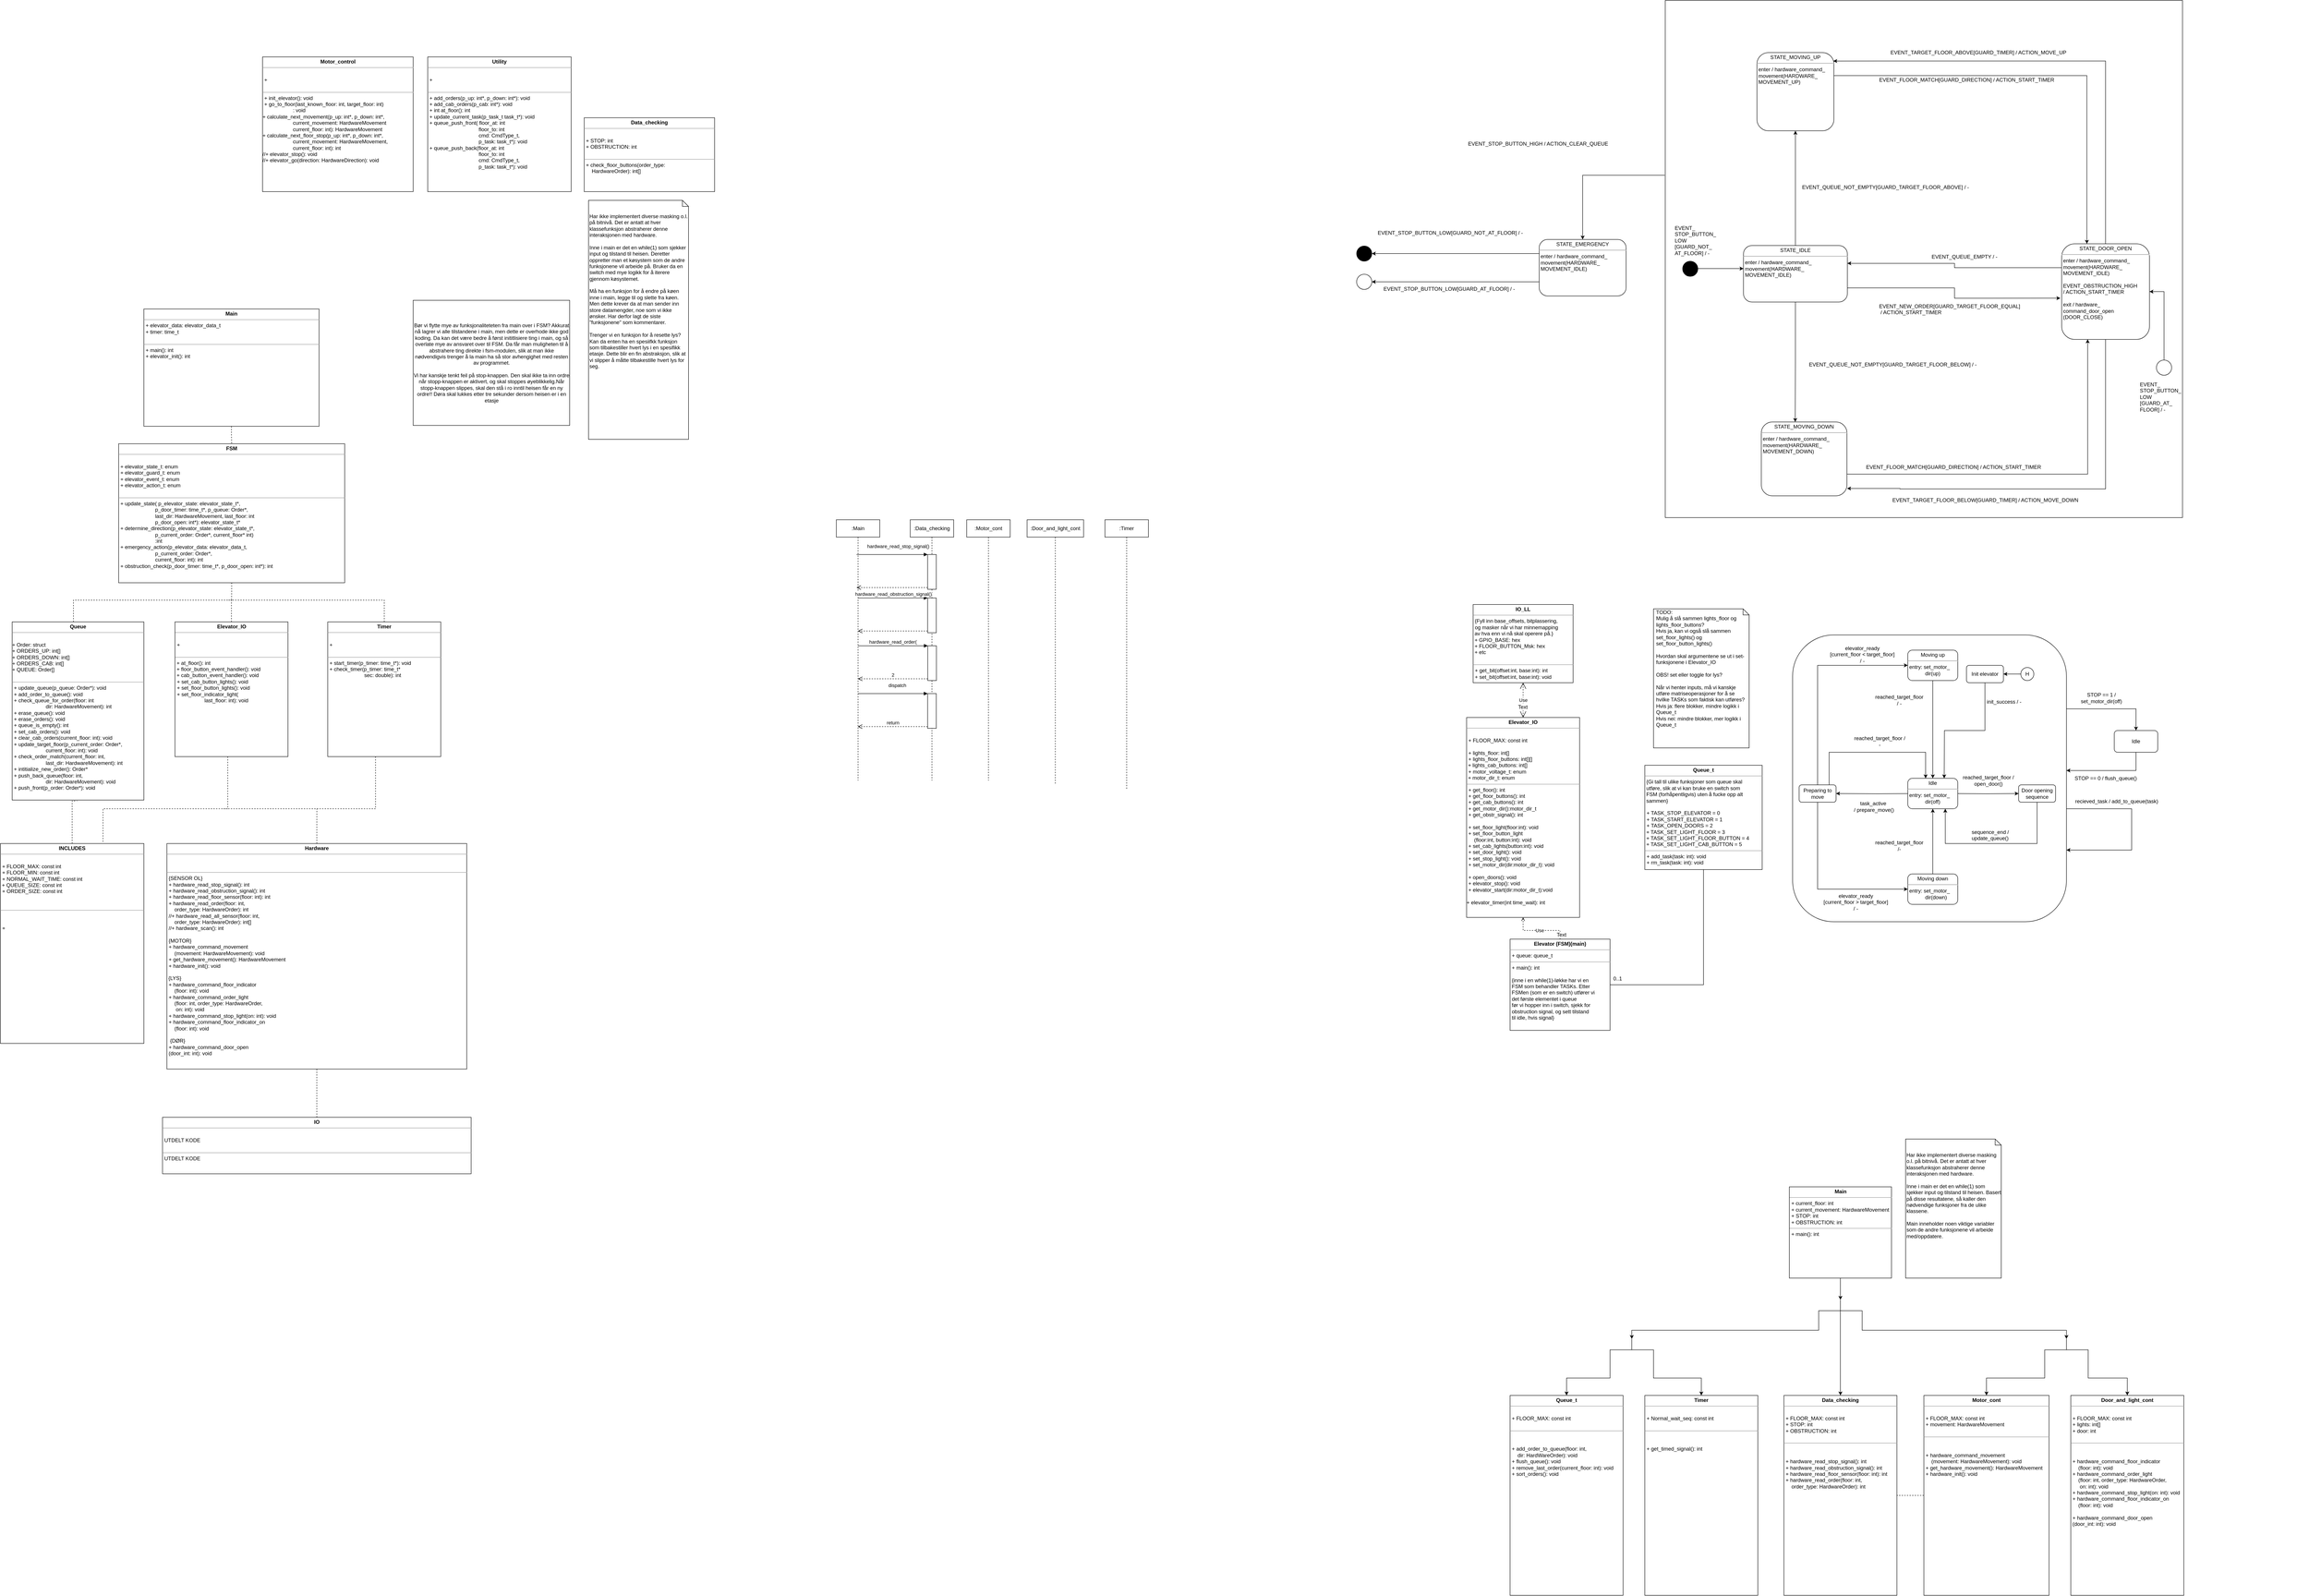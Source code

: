 <mxfile version="12.7.0" type="github">
  <diagram id="Sp8wVrGBluwkncjXzggh" name="Page-1">
    <mxGraphModel dx="1594" dy="2013" grid="1" gridSize="10" guides="1" tooltips="1" connect="1" arrows="1" fold="1" page="1" pageScale="1" pageWidth="850" pageHeight="1100" math="0" shadow="0">
      <root>
        <mxCell id="0"/>
        <mxCell id="1" parent="0"/>
        <mxCell id="0pXYy4oQxCMUy9jg6f2f-155" value="" style="whiteSpace=wrap;html=1;aspect=fixed;fillColor=none;" parent="1" vertex="1">
          <mxGeometry x="3870" y="-90" width="1190" height="1190" as="geometry"/>
        </mxCell>
        <mxCell id="0pXYy4oQxCMUy9jg6f2f-1" style="edgeStyle=orthogonalEdgeStyle;rounded=0;orthogonalLoop=1;jettySize=auto;html=1;entryX=1;entryY=0.75;entryDx=0;entryDy=0;" parent="1" target="0pXYy4oQxCMUy9jg6f2f-2" edge="1">
          <mxGeometry relative="1" as="geometry">
            <mxPoint x="4793" y="1729" as="sourcePoint"/>
            <mxPoint x="4943" y="1795" as="targetPoint"/>
            <Array as="points">
              <mxPoint x="4793" y="1770"/>
              <mxPoint x="4943" y="1770"/>
              <mxPoint x="4943" y="1865"/>
            </Array>
          </mxGeometry>
        </mxCell>
        <mxCell id="0pXYy4oQxCMUy9jg6f2f-2" value="" style="rounded=1;whiteSpace=wrap;html=1;shadow=0;glass=0;comic=0;" parent="1" vertex="1">
          <mxGeometry x="4163" y="1370" width="630" height="660" as="geometry"/>
        </mxCell>
        <mxCell id="0pXYy4oQxCMUy9jg6f2f-3" value="&lt;p style=&quot;margin: 0px ; margin-top: 4px ; text-align: center&quot;&gt;&lt;b&gt;Elevator_IO&lt;/b&gt;&lt;/p&gt;&lt;hr size=&quot;1&quot;&gt;&lt;br&gt;&lt;p style=&quot;margin: 0px ; margin-left: 4px&quot;&gt;+ FLOOR_MAX: const int&lt;/p&gt;&lt;p style=&quot;margin: 0px ; margin-left: 4px&quot;&gt;&lt;br&gt;&lt;/p&gt;&lt;p style=&quot;margin: 0px ; margin-left: 4px&quot;&gt;+ lights_floor: int[]&lt;/p&gt;&lt;p style=&quot;margin: 0px ; margin-left: 4px&quot;&gt;+ lights_floor_buttons: int[][]&lt;/p&gt;&amp;nbsp;+ lights_cab_buttons: int[]&lt;br&gt;&lt;p style=&quot;margin: 0px ; margin-left: 4px&quot;&gt;+ motor_voltage_t: enum&lt;/p&gt;&amp;nbsp;+ motor_dir_t: enum&lt;hr size=&quot;1&quot;&gt;&lt;p style=&quot;margin: 0px ; margin-left: 4px&quot;&gt;+ get_floor(): int&lt;/p&gt;&lt;p style=&quot;margin: 0px ; margin-left: 4px&quot;&gt;+ get_floor_buttons(): int&lt;/p&gt;&lt;p style=&quot;margin: 0px ; margin-left: 4px&quot;&gt;+ get_cab_buttons(): int&lt;br&gt;&lt;/p&gt;&lt;p style=&quot;margin: 0px ; margin-left: 4px&quot;&gt;+ get_motor_dir():motor_dir_t&lt;/p&gt;&lt;p style=&quot;margin: 0px ; margin-left: 4px&quot;&gt;+ get_obstr_signal(): int&lt;/p&gt;&lt;p style=&quot;margin: 0px ; margin-left: 4px&quot;&gt;&lt;br&gt;&lt;/p&gt;&lt;p style=&quot;margin: 0px ; margin-left: 4px&quot;&gt;+ set_floor_light(floor:int): void&lt;/p&gt;&lt;p style=&quot;margin: 0px ; margin-left: 4px&quot;&gt;+ set_floor_button_light&lt;/p&gt;&lt;p style=&quot;margin: 0px ; margin-left: 4px&quot;&gt;&amp;nbsp;&amp;nbsp;&amp;nbsp; (floor:int, button:int): void&lt;/p&gt;&lt;p style=&quot;margin: 0px ; margin-left: 4px&quot;&gt;+ set_cab_lights(button:int): void&lt;/p&gt;&lt;p style=&quot;margin: 0px ; margin-left: 4px&quot;&gt;+ set_door_light(): void&lt;/p&gt;&lt;p style=&quot;margin: 0px ; margin-left: 4px&quot;&gt;+ set_stop_light(): void&lt;/p&gt;&lt;p style=&quot;margin: 0px ; margin-left: 4px&quot;&gt;+ set_motor_dir(dir:motor_dir_t): void&lt;br&gt;&lt;/p&gt;&lt;p style=&quot;margin: 0px ; margin-left: 4px&quot;&gt;&lt;br&gt;&lt;/p&gt;&lt;p style=&quot;margin: 0px ; margin-left: 4px&quot;&gt;+ open_doors(): void&lt;/p&gt;&lt;p style=&quot;margin: 0px ; margin-left: 4px&quot;&gt;+ elevator_stop(): void&lt;/p&gt;&lt;p style=&quot;margin: 0px ; margin-left: 4px&quot;&gt;+ elevator_start(dir:motor_dir_t):void&lt;/p&gt;&lt;p style=&quot;margin: 0px ; margin-left: 4px&quot;&gt;&lt;br&gt;&lt;/p&gt;+ elevator_timer(int time_wait): int " style="verticalAlign=top;align=left;overflow=fill;fontSize=12;fontFamily=Helvetica;html=1;rounded=0;shadow=0;comic=0;labelBackgroundColor=none;strokeWidth=1" parent="1" vertex="1">
          <mxGeometry x="3413" y="1560" width="260" height="460" as="geometry"/>
        </mxCell>
        <mxCell id="0pXYy4oQxCMUy9jg6f2f-4" value="&lt;p style=&quot;margin: 0px ; margin-top: 4px ; text-align: center&quot;&gt;&lt;b&gt;IO_LL&lt;br&gt;&lt;/b&gt;&lt;/p&gt;&lt;hr size=&quot;1&quot;&gt;&lt;p style=&quot;margin: 0px ; margin-left: 4px&quot;&gt;{Fyll inn base_offsets, bitplassering,&lt;/p&gt;&lt;p style=&quot;margin: 0px ; margin-left: 4px&quot;&gt;og masker når vi har minnemapping&lt;/p&gt;&lt;div&gt;&amp;nbsp;av hva enn vi nå skal operere på.}&lt;/div&gt;&lt;div&gt;&amp;nbsp;+ GPIO_BASE: hex&lt;br&gt;&lt;/div&gt;&lt;div&gt;&amp;nbsp;+ FLOOR_BUTTON_Msk: hex&lt;br&gt;&lt;/div&gt;&lt;div&gt;&amp;nbsp;+ etc &lt;br&gt;&lt;/div&gt;&lt;div&gt;&lt;br&gt;&lt;/div&gt;&lt;hr size=&quot;1&quot;&gt;&lt;p style=&quot;margin: 0px ; margin-left: 4px&quot;&gt;+ get_bit(offset:int, base:int): int&lt;/p&gt;&lt;p style=&quot;margin: 0px ; margin-left: 4px&quot;&gt;+ set_bit(offset:int, base:int): void&lt;/p&gt;&lt;p style=&quot;margin: 0px ; margin-left: 4px&quot;&gt;&lt;br&gt;&lt;/p&gt;" style="verticalAlign=top;align=left;overflow=fill;fontSize=12;fontFamily=Helvetica;html=1;rounded=0;shadow=0;comic=0;labelBackgroundColor=none;strokeWidth=1" parent="1" vertex="1">
          <mxGeometry x="3428" y="1300" width="230" height="180" as="geometry"/>
        </mxCell>
        <mxCell id="0pXYy4oQxCMUy9jg6f2f-5" value="&lt;p style=&quot;margin: 0px ; margin-top: 4px ; text-align: center&quot;&gt;&lt;b&gt;Elevator (FSM)(main)&lt;br&gt;&lt;/b&gt;&lt;/p&gt;&lt;hr size=&quot;1&quot;&gt;&lt;p style=&quot;margin: 0px ; margin-left: 4px&quot;&gt;+ queue: queue_t&lt;br&gt;&lt;/p&gt;&lt;hr size=&quot;1&quot;&gt;&lt;p style=&quot;margin: 0px ; margin-left: 4px&quot;&gt;+ main(): int&lt;/p&gt;&lt;p style=&quot;margin: 0px ; margin-left: 4px&quot;&gt;&lt;br&gt;&lt;/p&gt;&lt;p style=&quot;margin: 0px ; margin-left: 4px&quot;&gt;{inne i en while(1)-løkke har vi en&lt;/p&gt;&lt;p style=&quot;margin: 0px ; margin-left: 4px&quot;&gt;FSM som behandler TASKs. Etter&lt;/p&gt;&lt;p style=&quot;margin: 0px ; margin-left: 4px&quot;&gt;FSMen (som er en switch) utfører vi&lt;/p&gt;&lt;p style=&quot;margin: 0px ; margin-left: 4px&quot;&gt;det første elementet i queue&lt;/p&gt;&lt;p style=&quot;margin: 0px ; margin-left: 4px&quot;&gt;før vi hopper inn i switch, sjekk for&lt;/p&gt;&lt;p style=&quot;margin: 0px ; margin-left: 4px&quot;&gt;obstruction signal, og sett tilstand&lt;/p&gt;&lt;p style=&quot;margin: 0px ; margin-left: 4px&quot;&gt;til idle, hvis signal}&lt;br&gt;&lt;/p&gt;&lt;p style=&quot;margin: 0px ; margin-left: 4px&quot;&gt;&lt;br&gt;&lt;/p&gt;&lt;p style=&quot;margin: 0px ; margin-left: 4px&quot;&gt;&lt;br&gt;&lt;/p&gt;" style="verticalAlign=top;align=left;overflow=fill;fontSize=12;fontFamily=Helvetica;html=1;rounded=0;shadow=0;comic=0;labelBackgroundColor=none;strokeWidth=1" parent="1" vertex="1">
          <mxGeometry x="3513" y="2070" width="230" height="210" as="geometry"/>
        </mxCell>
        <mxCell id="0pXYy4oQxCMUy9jg6f2f-6" value="&lt;p style=&quot;margin: 0px ; margin-top: 4px ; text-align: center&quot;&gt;&lt;b&gt;Queue_t&lt;br&gt;&lt;/b&gt;&lt;/p&gt;&lt;hr size=&quot;1&quot;&gt;&lt;div&gt;&amp;nbsp;{Gi tall til ulike funksjoner som queue skal&lt;/div&gt;&lt;div&gt;&amp;nbsp;utføre, slik at vi kan bruke en switch som&lt;/div&gt;&lt;div&gt;&amp;nbsp;FSM (forhåpentligvis) uten å fucke opp alt&lt;/div&gt;&lt;div&gt;&amp;nbsp;sammen}&lt;/div&gt;&lt;p style=&quot;margin: 0px ; margin-left: 4px&quot;&gt;&lt;br&gt;&lt;/p&gt;&lt;p style=&quot;margin: 0px ; margin-left: 4px&quot;&gt;+ TASK_STOP_ELEVATOR = 0&lt;br&gt;&lt;/p&gt;&lt;p style=&quot;margin: 0px ; margin-left: 4px&quot;&gt;+ TASK_START_ELEVATOR = 1&lt;br&gt;&lt;/p&gt;&lt;p style=&quot;margin: 0px ; margin-left: 4px&quot;&gt;+ TASK_OPEN_DOORS = 2&lt;br&gt;&lt;/p&gt;&lt;div&gt;&amp;nbsp;+ TASK_SET_LIGHT_FLOOR = 3&lt;br&gt;&lt;/div&gt;&lt;div&gt;&amp;nbsp;+ TASK_SET_LIGHT_FLOOR_BUTTON = 4&lt;br&gt;&lt;/div&gt;&lt;div&gt;&amp;nbsp;+ TASK_SET_LIGHT_CAB_BUTTON = 5&lt;br&gt;&lt;/div&gt;&lt;hr size=&quot;1&quot;&gt;&lt;p style=&quot;margin: 0px ; margin-left: 4px&quot;&gt;+ add_task(task: int): void&lt;/p&gt;&lt;p style=&quot;margin: 0px ; margin-left: 4px&quot;&gt;+ rm_task(task: int): void&lt;/p&gt;&lt;p style=&quot;margin: 0px ; margin-left: 4px&quot;&gt;&lt;br&gt;&lt;/p&gt;" style="verticalAlign=top;align=left;overflow=fill;fontSize=12;fontFamily=Helvetica;html=1;rounded=0;shadow=0;comic=0;labelBackgroundColor=none;strokeWidth=1" parent="1" vertex="1">
          <mxGeometry x="3823" y="1670" width="270" height="240" as="geometry"/>
        </mxCell>
        <mxCell id="0pXYy4oQxCMUy9jg6f2f-7" value="Use" style="endArrow=open;endSize=12;dashed=1;html=1;exitX=0.5;exitY=1;exitDx=0;exitDy=0;entryX=0.5;entryY=0;entryDx=0;entryDy=0;rounded=0;startArrow=open;startFill=0;" parent="1" source="0pXYy4oQxCMUy9jg6f2f-3" target="0pXYy4oQxCMUy9jg6f2f-5" edge="1">
          <mxGeometry width="160" relative="1" as="geometry">
            <mxPoint x="3413" y="2300" as="sourcePoint"/>
            <mxPoint x="3573" y="2300" as="targetPoint"/>
            <Array as="points">
              <mxPoint x="3543" y="2020"/>
              <mxPoint x="3543" y="2050"/>
              <mxPoint x="3628" y="2050"/>
            </Array>
          </mxGeometry>
        </mxCell>
        <mxCell id="0pXYy4oQxCMUy9jg6f2f-8" value="Text" style="text;html=1;align=center;verticalAlign=middle;resizable=0;points=[];labelBackgroundColor=#ffffff;" parent="0pXYy4oQxCMUy9jg6f2f-7" vertex="1" connectable="0">
          <mxGeometry x="0.852" y="3" relative="1" as="geometry">
            <mxPoint as="offset"/>
          </mxGeometry>
        </mxCell>
        <mxCell id="0pXYy4oQxCMUy9jg6f2f-9" value="" style="endArrow=none;endSize=12;html=1;exitX=0.5;exitY=1;exitDx=0;exitDy=0;entryX=1;entryY=0.5;entryDx=0;entryDy=0;rounded=0;endFill=0;" parent="1" source="0pXYy4oQxCMUy9jg6f2f-6" target="0pXYy4oQxCMUy9jg6f2f-5" edge="1">
          <mxGeometry x="0.5" width="160" relative="1" as="geometry">
            <mxPoint x="3413" y="2300" as="sourcePoint"/>
            <mxPoint x="3573" y="2300" as="targetPoint"/>
            <Array as="points">
              <mxPoint x="3958" y="2175"/>
            </Array>
            <mxPoint as="offset"/>
          </mxGeometry>
        </mxCell>
        <mxCell id="0pXYy4oQxCMUy9jg6f2f-10" value="Use" style="endArrow=open;endSize=12;dashed=1;html=1;strokeWidth=1;entryX=0.5;entryY=1;entryDx=0;entryDy=0;exitX=0.5;exitY=0;exitDx=0;exitDy=0;startArrow=open;startSize=12;startFill=0;rounded=0;" parent="1" source="0pXYy4oQxCMUy9jg6f2f-3" target="0pXYy4oQxCMUy9jg6f2f-4" edge="1">
          <mxGeometry width="160" relative="1" as="geometry">
            <mxPoint x="3413" y="2300" as="sourcePoint"/>
            <mxPoint x="3573" y="2300" as="targetPoint"/>
          </mxGeometry>
        </mxCell>
        <mxCell id="0pXYy4oQxCMUy9jg6f2f-11" value="Text" style="text;html=1;align=center;verticalAlign=middle;resizable=0;points=[];labelBackgroundColor=#ffffff;" parent="0pXYy4oQxCMUy9jg6f2f-10" vertex="1" connectable="0">
          <mxGeometry x="-0.4" y="1" relative="1" as="geometry">
            <mxPoint as="offset"/>
          </mxGeometry>
        </mxCell>
        <mxCell id="0pXYy4oQxCMUy9jg6f2f-12" value="&lt;p style=&quot;margin: 0px ; margin-left: 4px&quot;&gt;TODO:&lt;/p&gt;&lt;p style=&quot;margin: 0px ; margin-left: 4px&quot;&gt;Mulig å slå sammen lights_floor og lights_floor_buttons?&lt;/p&gt;&lt;p style=&quot;margin: 0px ; margin-left: 4px&quot;&gt;Hvis ja, kan vi også slå sammen set_floor_lights() og set_floor_button_lights()&lt;/p&gt;&lt;p style=&quot;margin: 0px ; margin-left: 4px&quot;&gt;&lt;br&gt;&lt;/p&gt;&lt;p style=&quot;margin: 0px ; margin-left: 4px&quot;&gt;Hvordan skal argumentene se ut i set-funksjonene i Elevator_IO&lt;/p&gt;&lt;p style=&quot;margin: 0px ; margin-left: 4px&quot;&gt;&lt;br&gt;&lt;/p&gt;&lt;p style=&quot;margin: 0px ; margin-left: 4px&quot;&gt;OBS! set eller toggle for lys?&lt;/p&gt;&lt;p style=&quot;margin: 0px ; margin-left: 4px&quot;&gt;&lt;br&gt;&lt;/p&gt;&lt;p style=&quot;margin: 0px ; margin-left: 4px&quot;&gt;Når vi henter inputs, må vi kanskje&lt;/p&gt;&lt;p style=&quot;margin: 0px ; margin-left: 4px&quot;&gt;utføre matriseoperasjoner for å se&lt;/p&gt;&lt;p style=&quot;margin: 0px ; margin-left: 4px&quot;&gt;hvilke TASKs som faktisk kan utføres?&lt;br&gt;&lt;/p&gt;&lt;p style=&quot;margin: 0px ; margin-left: 4px&quot;&gt;Hvis ja: flere blokker, mindre logikk i Queue_t&lt;/p&gt;&lt;p style=&quot;margin: 0px ; margin-left: 4px&quot;&gt;Hvis nei: mindre blokker, mer logikk i Queue_t&lt;br&gt;&lt;/p&gt;" style="shape=note;whiteSpace=wrap;html=1;size=14;verticalAlign=top;align=left;spacingTop=-6;" parent="1" vertex="1">
          <mxGeometry x="3843" y="1310" width="220" height="320" as="geometry"/>
        </mxCell>
        <mxCell id="0pXYy4oQxCMUy9jg6f2f-13" value="0..1" style="text;html=1;align=center;verticalAlign=middle;resizable=0;points=[];autosize=1;" parent="1" vertex="1">
          <mxGeometry x="3740" y="2151" width="40" height="20" as="geometry"/>
        </mxCell>
        <mxCell id="0pXYy4oQxCMUy9jg6f2f-14" style="edgeStyle=orthogonalEdgeStyle;curved=1;orthogonalLoop=1;jettySize=auto;html=1;entryX=0;entryY=0.5;entryDx=0;entryDy=0;startArrow=none;startFill=0;endArrow=classic;endFill=1;exitX=0;exitY=0.5;exitDx=0;exitDy=0;" parent="1" edge="1">
          <mxGeometry relative="1" as="geometry">
            <Array as="points">
              <mxPoint x="4193" y="1975"/>
              <mxPoint x="4193" y="1475"/>
            </Array>
            <mxPoint x="4243" y="1975" as="sourcePoint"/>
          </mxGeometry>
        </mxCell>
        <mxCell id="0pXYy4oQxCMUy9jg6f2f-15" style="edgeStyle=orthogonalEdgeStyle;curved=1;orthogonalLoop=1;jettySize=auto;html=1;exitX=1;exitY=1;exitDx=0;exitDy=0;entryX=1;entryY=0.5;entryDx=0;entryDy=0;startArrow=none;startFill=0;endArrow=classic;endFill=1;" parent="1" edge="1">
          <mxGeometry relative="1" as="geometry">
            <Array as="points">
              <mxPoint x="4592" y="2035"/>
              <mxPoint x="4993" y="2035"/>
              <mxPoint x="4993" y="1475"/>
            </Array>
            <mxPoint x="4623" y="1475" as="targetPoint"/>
          </mxGeometry>
        </mxCell>
        <mxCell id="0pXYy4oQxCMUy9jg6f2f-16" style="edgeStyle=orthogonalEdgeStyle;rounded=0;orthogonalLoop=1;jettySize=auto;html=1;entryX=0.5;entryY=0;entryDx=0;entryDy=0;exitX=1;exitY=0.267;exitDx=0;exitDy=0;exitPerimeter=0;" parent="1" source="0pXYy4oQxCMUy9jg6f2f-2" target="0pXYy4oQxCMUy9jg6f2f-18" edge="1">
          <mxGeometry relative="1" as="geometry">
            <mxPoint x="4833" y="1540" as="sourcePoint"/>
            <Array as="points">
              <mxPoint x="4793" y="1540"/>
              <mxPoint x="4953" y="1540"/>
            </Array>
          </mxGeometry>
        </mxCell>
        <mxCell id="0pXYy4oQxCMUy9jg6f2f-17" style="edgeStyle=orthogonalEdgeStyle;rounded=0;orthogonalLoop=1;jettySize=auto;html=1;exitX=0.5;exitY=1;exitDx=0;exitDy=0;" parent="1" source="0pXYy4oQxCMUy9jg6f2f-18" target="0pXYy4oQxCMUy9jg6f2f-2" edge="1">
          <mxGeometry relative="1" as="geometry">
            <mxPoint x="4933" y="1682" as="targetPoint"/>
            <Array as="points">
              <mxPoint x="4953" y="1682"/>
            </Array>
          </mxGeometry>
        </mxCell>
        <mxCell id="0pXYy4oQxCMUy9jg6f2f-18" value="&lt;div&gt;Idle&lt;br&gt;&lt;/div&gt;" style="rounded=1;whiteSpace=wrap;html=1;" parent="1" vertex="1">
          <mxGeometry x="4903" y="1590" width="100" height="50" as="geometry"/>
        </mxCell>
        <mxCell id="0pXYy4oQxCMUy9jg6f2f-19" value="&lt;div&gt;STOP == 1 /&lt;/div&gt;&lt;div&gt;set_motor_dir(off)&lt;/div&gt;" style="text;html=1;align=center;verticalAlign=middle;resizable=0;points=[];autosize=1;" parent="1" vertex="1">
          <mxGeometry x="4813" y="1500" width="120" height="30" as="geometry"/>
        </mxCell>
        <mxCell id="0pXYy4oQxCMUy9jg6f2f-20" value="STOP == 0 / flush_queue()" style="text;html=1;align=center;verticalAlign=middle;resizable=0;points=[];autosize=1;" parent="1" vertex="1">
          <mxGeometry x="4803" y="1690" width="160" height="20" as="geometry"/>
        </mxCell>
        <mxCell id="0pXYy4oQxCMUy9jg6f2f-21" style="edgeStyle=orthogonalEdgeStyle;rounded=0;orthogonalLoop=1;jettySize=auto;html=1;exitX=0;exitY=0.5;exitDx=0;exitDy=0;entryX=1;entryY=0.5;entryDx=0;entryDy=0;" parent="1" source="0pXYy4oQxCMUy9jg6f2f-22" target="0pXYy4oQxCMUy9jg6f2f-32" edge="1">
          <mxGeometry relative="1" as="geometry"/>
        </mxCell>
        <mxCell id="0pXYy4oQxCMUy9jg6f2f-22" value="H" style="ellipse;whiteSpace=wrap;html=1;aspect=fixed;" parent="1" vertex="1">
          <mxGeometry x="4688" y="1445" width="30" height="30" as="geometry"/>
        </mxCell>
        <mxCell id="0pXYy4oQxCMUy9jg6f2f-23" value="" style="edgeStyle=orthogonalEdgeStyle;rounded=0;orthogonalLoop=1;jettySize=auto;html=1;" parent="1" target="0pXYy4oQxCMUy9jg6f2f-30" edge="1">
          <mxGeometry relative="1" as="geometry">
            <mxPoint x="4533" y="1735" as="sourcePoint"/>
          </mxGeometry>
        </mxCell>
        <mxCell id="0pXYy4oQxCMUy9jg6f2f-24" value="" style="edgeStyle=orthogonalEdgeStyle;rounded=0;orthogonalLoop=1;jettySize=auto;html=1;" parent="1" target="0pXYy4oQxCMUy9jg6f2f-28" edge="1">
          <mxGeometry relative="1" as="geometry">
            <mxPoint x="4448" y="1735" as="sourcePoint"/>
          </mxGeometry>
        </mxCell>
        <mxCell id="0pXYy4oQxCMUy9jg6f2f-25" style="edgeStyle=orthogonalEdgeStyle;rounded=0;orthogonalLoop=1;jettySize=auto;html=1;exitX=0.75;exitY=0;exitDx=0;exitDy=0;entryX=0.25;entryY=0;entryDx=0;entryDy=0;" parent="1" source="0pXYy4oQxCMUy9jg6f2f-28" edge="1">
          <mxGeometry relative="1" as="geometry">
            <Array as="points">
              <mxPoint x="4247" y="1640"/>
              <mxPoint x="4469" y="1640"/>
            </Array>
            <mxPoint x="4469" y="1700" as="targetPoint"/>
          </mxGeometry>
        </mxCell>
        <mxCell id="0pXYy4oQxCMUy9jg6f2f-26" style="edgeStyle=orthogonalEdgeStyle;rounded=0;orthogonalLoop=1;jettySize=auto;html=1;exitX=0.5;exitY=1;exitDx=0;exitDy=0;entryX=0;entryY=0.5;entryDx=0;entryDy=0;" parent="1" source="0pXYy4oQxCMUy9jg6f2f-28" target="0pXYy4oQxCMUy9jg6f2f-44" edge="1">
          <mxGeometry relative="1" as="geometry"/>
        </mxCell>
        <mxCell id="0pXYy4oQxCMUy9jg6f2f-27" style="edgeStyle=orthogonalEdgeStyle;rounded=0;orthogonalLoop=1;jettySize=auto;html=1;exitX=0.5;exitY=0;exitDx=0;exitDy=0;entryX=0;entryY=0.5;entryDx=0;entryDy=0;" parent="1" source="0pXYy4oQxCMUy9jg6f2f-28" target="0pXYy4oQxCMUy9jg6f2f-42" edge="1">
          <mxGeometry relative="1" as="geometry"/>
        </mxCell>
        <mxCell id="0pXYy4oQxCMUy9jg6f2f-28" value="Preparing to move" style="rounded=1;whiteSpace=wrap;html=1;shadow=0;glass=0;comic=0;" parent="1" vertex="1">
          <mxGeometry x="4178" y="1715" width="85" height="40" as="geometry"/>
        </mxCell>
        <mxCell id="0pXYy4oQxCMUy9jg6f2f-29" style="edgeStyle=orthogonalEdgeStyle;rounded=0;orthogonalLoop=1;jettySize=auto;html=1;exitX=0.5;exitY=1;exitDx=0;exitDy=0;entryX=0.75;entryY=1;entryDx=0;entryDy=0;" parent="1" source="0pXYy4oQxCMUy9jg6f2f-30" target="0pXYy4oQxCMUy9jg6f2f-40" edge="1">
          <mxGeometry relative="1" as="geometry">
            <mxPoint x="4725.5" y="1860" as="targetPoint"/>
            <Array as="points">
              <mxPoint x="4726" y="1850"/>
              <mxPoint x="4514" y="1850"/>
            </Array>
          </mxGeometry>
        </mxCell>
        <mxCell id="0pXYy4oQxCMUy9jg6f2f-30" value="Door opening sequence" style="rounded=1;whiteSpace=wrap;html=1;shadow=0;glass=0;comic=0;" parent="1" vertex="1">
          <mxGeometry x="4683" y="1715" width="85" height="40" as="geometry"/>
        </mxCell>
        <mxCell id="0pXYy4oQxCMUy9jg6f2f-31" style="edgeStyle=orthogonalEdgeStyle;rounded=0;orthogonalLoop=1;jettySize=auto;html=1;exitX=0.5;exitY=1;exitDx=0;exitDy=0;entryX=0.75;entryY=0;entryDx=0;entryDy=0;" parent="1" source="0pXYy4oQxCMUy9jg6f2f-32" edge="1">
          <mxGeometry relative="1" as="geometry">
            <mxPoint x="4511.75" y="1700" as="targetPoint"/>
          </mxGeometry>
        </mxCell>
        <mxCell id="0pXYy4oQxCMUy9jg6f2f-32" value="Init elevator" style="rounded=1;whiteSpace=wrap;html=1;shadow=0;glass=0;comic=0;" parent="1" vertex="1">
          <mxGeometry x="4563" y="1440" width="85" height="40" as="geometry"/>
        </mxCell>
        <mxCell id="0pXYy4oQxCMUy9jg6f2f-33" value="&lt;div&gt;reached_target_floor&lt;/div&gt;&lt;div&gt;/-&lt;br&gt;&lt;/div&gt;" style="text;html=1;align=center;verticalAlign=middle;resizable=0;points=[];autosize=1;" parent="1" vertex="1">
          <mxGeometry x="4338" y="1840" width="140" height="30" as="geometry"/>
        </mxCell>
        <mxCell id="0pXYy4oQxCMUy9jg6f2f-34" value="&lt;div&gt;reached_target_floor / &lt;br&gt;&lt;/div&gt;&lt;div&gt;open_door()&lt;br&gt;&lt;/div&gt;" style="text;html=1;align=center;verticalAlign=middle;resizable=0;points=[];autosize=1;" parent="1" vertex="1">
          <mxGeometry x="4538" y="1690" width="150" height="30" as="geometry"/>
        </mxCell>
        <mxCell id="0pXYy4oQxCMUy9jg6f2f-35" value="&lt;div&gt;task_active&lt;br&gt;&lt;/div&gt;&amp;nbsp;/ prepare_move()" style="text;html=1;align=center;verticalAlign=middle;resizable=0;points=[];autosize=1;" parent="1" vertex="1">
          <mxGeometry x="4288" y="1750" width="120" height="30" as="geometry"/>
        </mxCell>
        <mxCell id="0pXYy4oQxCMUy9jg6f2f-36" value="&lt;div&gt;reached_target_floor &lt;br&gt;&lt;/div&gt;&lt;div&gt;/ -&lt;br&gt;&lt;/div&gt;" style="text;html=1;align=center;verticalAlign=middle;resizable=0;points=[];autosize=1;" parent="1" vertex="1">
          <mxGeometry x="4338" y="1505" width="140" height="30" as="geometry"/>
        </mxCell>
        <mxCell id="0pXYy4oQxCMUy9jg6f2f-37" value="&lt;div&gt;elevator_ready&lt;/div&gt;&lt;div&gt;[current_floor &amp;lt; target_floor]&lt;/div&gt;&lt;div&gt;/ -&lt;/div&gt;" style="text;html=1;align=center;verticalAlign=middle;resizable=0;points=[];autosize=1;" parent="1" vertex="1">
          <mxGeometry x="4228" y="1390" width="190" height="50" as="geometry"/>
        </mxCell>
        <mxCell id="0pXYy4oQxCMUy9jg6f2f-38" value="&lt;div&gt;elevator_ready&lt;/div&gt;&lt;div&gt;[current_floor &amp;gt; target_floor]&lt;/div&gt;&lt;div&gt;/ -&lt;/div&gt;" style="text;html=1;align=center;verticalAlign=middle;resizable=0;points=[];autosize=1;" parent="1" vertex="1">
          <mxGeometry x="4213" y="1960" width="190" height="50" as="geometry"/>
        </mxCell>
        <mxCell id="0pXYy4oQxCMUy9jg6f2f-39" value="&lt;div&gt;reached_target_floor /&lt;/div&gt;&lt;div&gt;-&lt;br&gt;&lt;/div&gt;" style="text;html=1;align=center;verticalAlign=middle;resizable=0;points=[];autosize=1;" parent="1" vertex="1">
          <mxGeometry x="4288" y="1600" width="150" height="30" as="geometry"/>
        </mxCell>
        <mxCell id="0pXYy4oQxCMUy9jg6f2f-40" value="&lt;p style=&quot;margin: 4px 0px 0px&quot; align=&quot;center&quot;&gt;Idle&lt;br&gt;&lt;/p&gt;&lt;hr&gt;&lt;div&gt;&amp;nbsp;entry: set_motor_&lt;/div&gt;&lt;div&gt;&amp;nbsp;&amp;nbsp;&amp;nbsp;&amp;nbsp;&amp;nbsp;&amp;nbsp;&amp;nbsp;&amp;nbsp;&amp;nbsp;&amp;nbsp;&amp;nbsp; dir(off)&lt;br&gt;&lt;/div&gt;&lt;div&gt;&lt;br&gt;&lt;br&gt;&lt;/div&gt;" style="verticalAlign=top;align=left;overflow=fill;fontSize=12;fontFamily=Helvetica;html=1;shadow=0;glass=0;comic=0;rounded=1;" parent="1" vertex="1">
          <mxGeometry x="4428" y="1700" width="115" height="70" as="geometry"/>
        </mxCell>
        <mxCell id="0pXYy4oQxCMUy9jg6f2f-41" style="edgeStyle=orthogonalEdgeStyle;rounded=0;orthogonalLoop=1;jettySize=auto;html=1;exitX=0.5;exitY=1;exitDx=0;exitDy=0;entryX=0.5;entryY=0;entryDx=0;entryDy=0;" parent="1" source="0pXYy4oQxCMUy9jg6f2f-42" target="0pXYy4oQxCMUy9jg6f2f-40" edge="1">
          <mxGeometry relative="1" as="geometry"/>
        </mxCell>
        <mxCell id="0pXYy4oQxCMUy9jg6f2f-42" value="&lt;p style=&quot;margin: 4px 0px 0px&quot; align=&quot;center&quot;&gt;Moving up&lt;br&gt;&lt;/p&gt;&lt;hr&gt;&lt;div&gt;&amp;nbsp;entry: set_motor_&lt;/div&gt;&lt;div&gt;&amp;nbsp;&amp;nbsp;&amp;nbsp;&amp;nbsp;&amp;nbsp;&amp;nbsp;&amp;nbsp;&amp;nbsp;&amp;nbsp;&amp;nbsp;&amp;nbsp; dir(up)&lt;br&gt;&lt;/div&gt;&lt;div&gt;&lt;br&gt;&lt;br&gt;&lt;/div&gt;" style="verticalAlign=top;align=left;overflow=fill;fontSize=12;fontFamily=Helvetica;html=1;shadow=0;glass=0;comic=0;rounded=1;" parent="1" vertex="1">
          <mxGeometry x="4428" y="1405" width="115" height="70" as="geometry"/>
        </mxCell>
        <mxCell id="0pXYy4oQxCMUy9jg6f2f-43" style="edgeStyle=orthogonalEdgeStyle;rounded=0;orthogonalLoop=1;jettySize=auto;html=1;exitX=0.5;exitY=0;exitDx=0;exitDy=0;entryX=0.5;entryY=1;entryDx=0;entryDy=0;" parent="1" source="0pXYy4oQxCMUy9jg6f2f-44" target="0pXYy4oQxCMUy9jg6f2f-40" edge="1">
          <mxGeometry relative="1" as="geometry"/>
        </mxCell>
        <mxCell id="0pXYy4oQxCMUy9jg6f2f-44" value="&lt;p style=&quot;margin: 4px 0px 0px&quot; align=&quot;center&quot;&gt;Moving down&lt;br&gt;&lt;/p&gt;&lt;hr&gt;&lt;div&gt;&amp;nbsp;entry: set_motor_&lt;/div&gt;&lt;div&gt;&amp;nbsp;&amp;nbsp;&amp;nbsp;&amp;nbsp;&amp;nbsp;&amp;nbsp;&amp;nbsp;&amp;nbsp;&amp;nbsp;&amp;nbsp;&amp;nbsp; dir(down)&lt;br&gt;&lt;/div&gt;&lt;div&gt;&lt;br&gt;&lt;br&gt;&lt;/div&gt;" style="verticalAlign=top;align=left;overflow=fill;fontSize=12;fontFamily=Helvetica;html=1;shadow=0;glass=0;comic=0;rounded=1;" parent="1" vertex="1">
          <mxGeometry x="4428" y="1920" width="115" height="70" as="geometry"/>
        </mxCell>
        <mxCell id="0pXYy4oQxCMUy9jg6f2f-45" value="recieved_task / add_to_queue(task) " style="text;html=1;align=center;verticalAlign=middle;resizable=0;points=[];autosize=1;" parent="1" vertex="1">
          <mxGeometry x="4793" y="1743" width="230" height="20" as="geometry"/>
        </mxCell>
        <mxCell id="0pXYy4oQxCMUy9jg6f2f-46" value="&lt;div&gt;sequence_end /&lt;/div&gt;&lt;div&gt;update_queue()&lt;/div&gt;" style="text;html=1;" parent="1" vertex="1">
          <mxGeometry x="4573" y="1810" width="110" height="30" as="geometry"/>
        </mxCell>
        <mxCell id="0pXYy4oQxCMUy9jg6f2f-47" value="&lt;div&gt;init_success / -&lt;/div&gt;" style="text;html=1;" parent="1" vertex="1">
          <mxGeometry x="4608" y="1510" width="100" height="30" as="geometry"/>
        </mxCell>
        <mxCell id="0pXYy4oQxCMUy9jg6f2f-48" value="&lt;p style=&quot;margin: 0px ; margin-top: 4px ; text-align: center&quot;&gt;&lt;b&gt;Door_and_light_cont&lt;/b&gt;&lt;/p&gt;&lt;hr size=&quot;1&quot;&gt;&lt;br&gt;&lt;p style=&quot;margin: 0px ; margin-left: 4px&quot;&gt;+ FLOOR_MAX: const int&lt;/p&gt;&lt;p style=&quot;margin: 0px ; margin-left: 4px&quot;&gt;+ lights: int[]&lt;/p&gt;&lt;p style=&quot;margin: 0px ; margin-left: 4px&quot;&gt;+ door: int&lt;/p&gt;&lt;p style=&quot;margin: 0px ; margin-left: 4px&quot;&gt;&lt;br&gt;&lt;/p&gt;&lt;p style=&quot;margin: 0px ; margin-left: 4px&quot;&gt;&lt;/p&gt;&lt;hr size=&quot;1&quot;&gt;&lt;p style=&quot;margin: 0px ; margin-left: 4px&quot;&gt;&lt;br&gt;&lt;/p&gt;&lt;p style=&quot;margin: 0px ; margin-left: 4px&quot;&gt;&lt;br&gt;&lt;/p&gt;&lt;p style=&quot;margin: 0px ; margin-left: 4px&quot;&gt;+ hardware_command_floor_indicator&lt;/p&gt;&lt;p style=&quot;margin: 0px ; margin-left: 4px&quot;&gt;&amp;nbsp; &amp;nbsp; (floor: int): void&lt;/p&gt;&lt;p style=&quot;margin: 0px ; margin-left: 4px&quot;&gt;+ hardware_command_order_light&lt;/p&gt;&lt;p style=&quot;margin: 0px ; margin-left: 4px&quot;&gt;&amp;nbsp; &amp;nbsp; (floor: int, order_type: HardwareOrder,&amp;nbsp;&lt;/p&gt;&lt;p style=&quot;margin: 0px ; margin-left: 4px&quot;&gt;&amp;nbsp; &amp;nbsp; &amp;nbsp;on: int): void&lt;/p&gt;&lt;p style=&quot;margin: 0px ; margin-left: 4px&quot;&gt;+ hardware_command_stop_light(on: int): void&lt;/p&gt;&lt;p style=&quot;margin: 0px ; margin-left: 4px&quot;&gt;+ hardware_command_floor_indicator_on&lt;/p&gt;&lt;p style=&quot;margin: 0px ; margin-left: 4px&quot;&gt;&amp;nbsp; &amp;nbsp; (floor: int): void&lt;/p&gt;&lt;p style=&quot;margin: 0px ; margin-left: 4px&quot;&gt;&lt;br&gt;&lt;/p&gt;&lt;p style=&quot;margin: 0px 0px 0px 4px&quot;&gt;+ hardware_command_door_open&lt;/p&gt;&lt;p style=&quot;margin: 0px 0px 0px 4px&quot;&gt;(door_int: int): void&lt;/p&gt;&lt;p style=&quot;margin: 0px 0px 0px 4px&quot;&gt;&lt;br&gt;&lt;/p&gt;" style="verticalAlign=top;align=left;overflow=fill;fontSize=12;fontFamily=Helvetica;html=1;rounded=0;shadow=0;comic=0;labelBackgroundColor=none;strokeWidth=1" parent="1" vertex="1">
          <mxGeometry x="4803" y="3120" width="260" height="460" as="geometry"/>
        </mxCell>
        <mxCell id="0pXYy4oQxCMUy9jg6f2f-49" value="" style="edgeStyle=orthogonalEdgeStyle;rounded=0;orthogonalLoop=1;jettySize=auto;html=1;dashed=1;endArrow=none;endFill=0;" parent="1" source="0pXYy4oQxCMUy9jg6f2f-50" target="0pXYy4oQxCMUy9jg6f2f-51" edge="1">
          <mxGeometry relative="1" as="geometry"/>
        </mxCell>
        <mxCell id="0pXYy4oQxCMUy9jg6f2f-50" value="&lt;p style=&quot;margin: 0px ; margin-top: 4px ; text-align: center&quot;&gt;&lt;b&gt;Motor_cont&lt;/b&gt;&lt;/p&gt;&lt;hr size=&quot;1&quot;&gt;&lt;br&gt;&lt;p style=&quot;margin: 0px ; margin-left: 4px&quot;&gt;+ FLOOR_MAX: const int&lt;/p&gt;&lt;p style=&quot;margin: 0px ; margin-left: 4px&quot;&gt;+ movement: HardwareMovement&lt;/p&gt;&lt;p style=&quot;margin: 0px ; margin-left: 4px&quot;&gt;&lt;br&gt;&lt;/p&gt;&lt;p style=&quot;margin: 0px ; margin-left: 4px&quot;&gt;&lt;/p&gt;&lt;hr size=&quot;1&quot;&gt;&lt;p style=&quot;margin: 0px ; margin-left: 4px&quot;&gt;&lt;br&gt;&lt;/p&gt;&lt;p style=&quot;margin: 0px ; margin-left: 4px&quot;&gt;&lt;br&gt;&lt;/p&gt;&lt;p style=&quot;margin: 0px ; margin-left: 4px&quot;&gt;+ hardware_command_movement&lt;/p&gt;&lt;p style=&quot;margin: 0px ; margin-left: 4px&quot;&gt;&amp;nbsp; &amp;nbsp; (movement: HardwareMovement): void&lt;/p&gt;&lt;p style=&quot;margin: 0px ; margin-left: 4px&quot;&gt;+ get_hardware_movement(): HardwareMovement&lt;/p&gt;&lt;p style=&quot;margin: 0px ; margin-left: 4px&quot;&gt;+ hardware_init(): void&lt;/p&gt;" style="verticalAlign=top;align=left;overflow=fill;fontSize=12;fontFamily=Helvetica;html=1;rounded=0;shadow=0;comic=0;labelBackgroundColor=none;strokeWidth=1" parent="1" vertex="1">
          <mxGeometry x="4465" y="3120" width="288" height="460" as="geometry"/>
        </mxCell>
        <mxCell id="0pXYy4oQxCMUy9jg6f2f-51" value="&lt;p style=&quot;margin: 0px ; margin-top: 4px ; text-align: center&quot;&gt;&lt;b&gt;Data_checking&lt;/b&gt;&lt;/p&gt;&lt;hr size=&quot;1&quot;&gt;&lt;br&gt;&lt;p style=&quot;margin: 0px ; margin-left: 4px&quot;&gt;+ FLOOR_MAX: const int&lt;/p&gt;&lt;p style=&quot;margin: 0px ; margin-left: 4px&quot;&gt;+ STOP: int&lt;/p&gt;&lt;p style=&quot;margin: 0px ; margin-left: 4px&quot;&gt;+ OBSTRUCTION: int&lt;/p&gt;&lt;p style=&quot;margin: 0px ; margin-left: 4px&quot;&gt;&lt;br&gt;&lt;/p&gt;&lt;p style=&quot;margin: 0px ; margin-left: 4px&quot;&gt;&lt;/p&gt;&lt;hr size=&quot;1&quot;&gt;&lt;p style=&quot;margin: 0px ; margin-left: 4px&quot;&gt;&lt;br&gt;&lt;/p&gt;&lt;p style=&quot;margin: 0px ; margin-left: 4px&quot;&gt;&lt;br&gt;&lt;/p&gt;&lt;p style=&quot;margin: 0px ; margin-left: 4px&quot;&gt;+ hardware_read_stop_signal(): int&lt;/p&gt;&lt;p style=&quot;margin: 0px ; margin-left: 4px&quot;&gt;+ hardware_read_obstruction_signal(): int&lt;br&gt;&lt;/p&gt;&lt;p style=&quot;margin: 0px ; margin-left: 4px&quot;&gt;+ hardware_read_floor_sensor(floor: int): int&lt;/p&gt;&lt;p style=&quot;margin: 0px ; margin-left: 4px&quot;&gt;+ hardware_read_order(floor: int,&amp;nbsp;&lt;/p&gt;&lt;p style=&quot;margin: 0px ; margin-left: 4px&quot;&gt;&amp;nbsp; &amp;nbsp; order_type: HardwareOrder): int&lt;/p&gt;" style="verticalAlign=top;align=left;overflow=fill;fontSize=12;fontFamily=Helvetica;html=1;rounded=0;shadow=0;comic=0;labelBackgroundColor=none;strokeWidth=1" parent="1" vertex="1">
          <mxGeometry x="4143" y="3120" width="260" height="460" as="geometry"/>
        </mxCell>
        <mxCell id="0pXYy4oQxCMUy9jg6f2f-52" value="&lt;p style=&quot;margin: 0px ; margin-top: 4px ; text-align: center&quot;&gt;&lt;b&gt;Timer&lt;/b&gt;&lt;/p&gt;&lt;hr size=&quot;1&quot;&gt;&lt;br&gt;&lt;p style=&quot;margin: 0px ; margin-left: 4px&quot;&gt;+ Normal_wait_seq: const int&lt;/p&gt;&lt;p style=&quot;margin: 0px ; margin-left: 4px&quot;&gt;&lt;br&gt;&lt;/p&gt;&lt;p style=&quot;margin: 0px ; margin-left: 4px&quot;&gt;&lt;/p&gt;&lt;hr size=&quot;1&quot;&gt;&lt;p style=&quot;margin: 0px ; margin-left: 4px&quot;&gt;&lt;br&gt;&lt;/p&gt;&lt;p style=&quot;margin: 0px ; margin-left: 4px&quot;&gt;&lt;br&gt;&lt;/p&gt;&lt;p style=&quot;margin: 0px ; margin-left: 4px&quot;&gt;+ get_timed_signal(): int&amp;nbsp;&lt;/p&gt;&lt;p style=&quot;margin: 0px ; margin-left: 4px&quot;&gt;&lt;br&gt;&lt;/p&gt;&lt;p style=&quot;margin: 0px ; margin-left: 4px&quot;&gt;&lt;br&gt;&lt;/p&gt;" style="verticalAlign=top;align=left;overflow=fill;fontSize=12;fontFamily=Helvetica;html=1;rounded=0;shadow=0;comic=0;labelBackgroundColor=none;strokeWidth=1" parent="1" vertex="1">
          <mxGeometry x="3823" y="3120" width="260" height="460" as="geometry"/>
        </mxCell>
        <mxCell id="0pXYy4oQxCMUy9jg6f2f-53" value="&lt;p style=&quot;margin: 0px ; margin-top: 4px ; text-align: center&quot;&gt;&lt;b&gt;Queue_t&lt;/b&gt;&lt;/p&gt;&lt;hr size=&quot;1&quot;&gt;&lt;br&gt;&lt;p style=&quot;margin: 0px ; margin-left: 4px&quot;&gt;+ FLOOR_MAX: const int&lt;/p&gt;&lt;p style=&quot;margin: 0px ; margin-left: 4px&quot;&gt;&lt;br&gt;&lt;/p&gt;&lt;p style=&quot;margin: 0px ; margin-left: 4px&quot;&gt;&lt;/p&gt;&lt;hr size=&quot;1&quot;&gt;&lt;p style=&quot;margin: 0px ; margin-left: 4px&quot;&gt;&lt;br&gt;&lt;/p&gt;&lt;p style=&quot;margin: 0px ; margin-left: 4px&quot;&gt;&lt;br&gt;&lt;/p&gt;&lt;p style=&quot;margin: 0px ; margin-left: 4px&quot;&gt;+ add_order_to_queue(floor: int,&amp;nbsp;&lt;/p&gt;&lt;p style=&quot;margin: 0px ; margin-left: 4px&quot;&gt;&amp;nbsp; &amp;nbsp; dir: HardWareOrder): void&lt;/p&gt;&lt;p style=&quot;margin: 0px ; margin-left: 4px&quot;&gt;&lt;span&gt;+ flush_queue(): void&lt;/span&gt;&lt;/p&gt;&lt;p style=&quot;margin: 0px ; margin-left: 4px&quot;&gt;&lt;span&gt;+ remove_last_order(current_floor: int): void&lt;/span&gt;&lt;/p&gt;&lt;p style=&quot;margin: 0px ; margin-left: 4px&quot;&gt;&lt;span&gt;+ sort_orders(): void&lt;/span&gt;&lt;/p&gt;&lt;p style=&quot;margin: 0px ; margin-left: 4px&quot;&gt;&lt;span&gt;&amp;nbsp; &amp;nbsp;&amp;nbsp;&lt;/span&gt;&lt;/p&gt;" style="verticalAlign=top;align=left;overflow=fill;fontSize=12;fontFamily=Helvetica;html=1;rounded=0;shadow=0;comic=0;labelBackgroundColor=none;strokeWidth=1" parent="1" vertex="1">
          <mxGeometry x="3513" y="3120" width="260" height="460" as="geometry"/>
        </mxCell>
        <mxCell id="0pXYy4oQxCMUy9jg6f2f-54" style="edgeStyle=orthogonalEdgeStyle;rounded=0;orthogonalLoop=1;jettySize=auto;html=1;exitX=0.5;exitY=1;exitDx=0;exitDy=0;entryX=0;entryY=0.5;entryDx=0;entryDy=0;entryPerimeter=0;" parent="1" source="0pXYy4oQxCMUy9jg6f2f-55" target="0pXYy4oQxCMUy9jg6f2f-60" edge="1">
          <mxGeometry relative="1" as="geometry"/>
        </mxCell>
        <mxCell id="0pXYy4oQxCMUy9jg6f2f-55" value="&lt;p style=&quot;margin: 0px ; margin-top: 4px ; text-align: center&quot;&gt;&lt;b&gt;Main&lt;br&gt;&lt;/b&gt;&lt;/p&gt;&lt;hr size=&quot;1&quot;&gt;&lt;p style=&quot;margin: 0px ; margin-left: 4px&quot;&gt;+ current_floor: int&lt;br&gt;&lt;/p&gt;&lt;p style=&quot;margin: 0px ; margin-left: 4px&quot;&gt;+ current_movement: HardwareMovement&lt;/p&gt;&lt;p style=&quot;margin: 0px ; margin-left: 4px&quot;&gt;+ STOP: int&lt;/p&gt;&lt;p style=&quot;margin: 0px ; margin-left: 4px&quot;&gt;+ OBSTRUCTION: int&lt;/p&gt;&lt;hr size=&quot;1&quot;&gt;&lt;p style=&quot;margin: 0px ; margin-left: 4px&quot;&gt;+ main(): int&lt;/p&gt;&lt;p style=&quot;margin: 0px ; margin-left: 4px&quot;&gt;&lt;br&gt;&lt;/p&gt;&lt;p style=&quot;margin: 0px ; margin-left: 4px&quot;&gt;&lt;br&gt;&lt;/p&gt;" style="verticalAlign=top;align=left;overflow=fill;fontSize=12;fontFamily=Helvetica;html=1;rounded=0;shadow=0;comic=0;labelBackgroundColor=none;strokeWidth=1" parent="1" vertex="1">
          <mxGeometry x="4155.5" y="2640" width="235" height="210" as="geometry"/>
        </mxCell>
        <mxCell id="0pXYy4oQxCMUy9jg6f2f-56" value="&lt;br&gt;&lt;br&gt;Har ikke implementert diverse masking o.l. på bitnivå. Det er antatt at hver klassefunksjon abstraherer denne interaksjonen med hardware.&lt;br&gt;&lt;br&gt;Inne i main er det en while(1) som sjekker input og tilstand til heisen. Basert på disse resultatene, så kaller den nødvendige funksjoner fra de ulike klassene.&lt;br&gt;&lt;br&gt;Main inneholder noen viktige variabler som de andre funksjonene vil arbeide med/oppdatere." style="shape=note;whiteSpace=wrap;html=1;size=14;verticalAlign=top;align=left;spacingTop=-6;" parent="1" vertex="1">
          <mxGeometry x="4423" y="2530" width="220" height="320" as="geometry"/>
        </mxCell>
        <mxCell id="0pXYy4oQxCMUy9jg6f2f-57" style="edgeStyle=orthogonalEdgeStyle;rounded=0;orthogonalLoop=1;jettySize=auto;html=1;exitX=1;exitY=0;exitDx=0;exitDy=0;exitPerimeter=0;" parent="1" source="0pXYy4oQxCMUy9jg6f2f-60" target="0pXYy4oQxCMUy9jg6f2f-63" edge="1">
          <mxGeometry relative="1" as="geometry"/>
        </mxCell>
        <mxCell id="0pXYy4oQxCMUy9jg6f2f-58" style="edgeStyle=orthogonalEdgeStyle;rounded=0;orthogonalLoop=1;jettySize=auto;html=1;exitX=0.506;exitY=0.501;exitDx=0;exitDy=0;exitPerimeter=0;entryX=0.5;entryY=0;entryDx=0;entryDy=0;" parent="1" source="0pXYy4oQxCMUy9jg6f2f-60" target="0pXYy4oQxCMUy9jg6f2f-51" edge="1">
          <mxGeometry relative="1" as="geometry"/>
        </mxCell>
        <mxCell id="0pXYy4oQxCMUy9jg6f2f-59" style="edgeStyle=orthogonalEdgeStyle;rounded=0;orthogonalLoop=1;jettySize=auto;html=1;exitX=1;exitY=1;exitDx=0;exitDy=0;exitPerimeter=0;" parent="1" source="0pXYy4oQxCMUy9jg6f2f-60" target="0pXYy4oQxCMUy9jg6f2f-66" edge="1">
          <mxGeometry relative="1" as="geometry"/>
        </mxCell>
        <mxCell id="0pXYy4oQxCMUy9jg6f2f-60" value="" style="html=1;shape=mxgraph.flowchart.annotation_2;align=left;labelPosition=right;direction=south;" parent="1" vertex="1">
          <mxGeometry x="4223" y="2900" width="100" height="50" as="geometry"/>
        </mxCell>
        <mxCell id="0pXYy4oQxCMUy9jg6f2f-61" style="edgeStyle=orthogonalEdgeStyle;rounded=0;orthogonalLoop=1;jettySize=auto;html=1;exitX=1;exitY=0;exitDx=0;exitDy=0;exitPerimeter=0;entryX=0.5;entryY=0;entryDx=0;entryDy=0;" parent="1" source="0pXYy4oQxCMUy9jg6f2f-63" target="0pXYy4oQxCMUy9jg6f2f-48" edge="1">
          <mxGeometry relative="1" as="geometry"/>
        </mxCell>
        <mxCell id="0pXYy4oQxCMUy9jg6f2f-62" style="edgeStyle=orthogonalEdgeStyle;rounded=0;orthogonalLoop=1;jettySize=auto;html=1;exitX=1;exitY=1;exitDx=0;exitDy=0;exitPerimeter=0;entryX=0.5;entryY=0;entryDx=0;entryDy=0;" parent="1" source="0pXYy4oQxCMUy9jg6f2f-63" target="0pXYy4oQxCMUy9jg6f2f-50" edge="1">
          <mxGeometry relative="1" as="geometry"/>
        </mxCell>
        <mxCell id="0pXYy4oQxCMUy9jg6f2f-63" value="" style="html=1;shape=mxgraph.flowchart.annotation_2;align=left;labelPosition=right;direction=south;" parent="1" vertex="1">
          <mxGeometry x="4743" y="2990" width="100" height="50" as="geometry"/>
        </mxCell>
        <mxCell id="0pXYy4oQxCMUy9jg6f2f-64" style="edgeStyle=orthogonalEdgeStyle;rounded=0;orthogonalLoop=1;jettySize=auto;html=1;exitX=1;exitY=0;exitDx=0;exitDy=0;exitPerimeter=0;entryX=0.5;entryY=0;entryDx=0;entryDy=0;" parent="1" source="0pXYy4oQxCMUy9jg6f2f-66" target="0pXYy4oQxCMUy9jg6f2f-52" edge="1">
          <mxGeometry relative="1" as="geometry"/>
        </mxCell>
        <mxCell id="0pXYy4oQxCMUy9jg6f2f-65" style="edgeStyle=orthogonalEdgeStyle;rounded=0;orthogonalLoop=1;jettySize=auto;html=1;exitX=1;exitY=1;exitDx=0;exitDy=0;exitPerimeter=0;entryX=0.5;entryY=0;entryDx=0;entryDy=0;" parent="1" source="0pXYy4oQxCMUy9jg6f2f-66" target="0pXYy4oQxCMUy9jg6f2f-53" edge="1">
          <mxGeometry relative="1" as="geometry"/>
        </mxCell>
        <mxCell id="0pXYy4oQxCMUy9jg6f2f-66" value="" style="html=1;shape=mxgraph.flowchart.annotation_2;align=left;labelPosition=right;direction=south;" parent="1" vertex="1">
          <mxGeometry x="3743" y="2990" width="100" height="50" as="geometry"/>
        </mxCell>
        <mxCell id="0pXYy4oQxCMUy9jg6f2f-67" value="&lt;p style=&quot;margin: 0px ; margin-top: 4px ; text-align: center&quot;&gt;&lt;b&gt;Motor_control&lt;/b&gt;&lt;/p&gt;&lt;hr size=&quot;1&quot;&gt;&lt;br&gt;&lt;p style=&quot;margin: 0px ; margin-left: 4px&quot;&gt;+&lt;br&gt;&lt;/p&gt;&lt;p style=&quot;margin: 0px ; margin-left: 4px&quot;&gt;&lt;br&gt;&lt;/p&gt;&lt;p style=&quot;margin: 0px ; margin-left: 4px&quot;&gt;&lt;/p&gt;&lt;hr size=&quot;1&quot;&gt;&lt;p style=&quot;margin: 0px ; margin-left: 4px&quot;&gt;+ init_elevator(): void&lt;/p&gt;&lt;p style=&quot;margin: 0px ; margin-left: 4px&quot;&gt;+ go_to_floor(last_known_floor: int, target_floor: int)&lt;br&gt;&lt;/p&gt;&lt;div&gt;&amp;nbsp;&amp;nbsp;&amp;nbsp;&amp;nbsp;&amp;nbsp;&amp;nbsp;&amp;nbsp;&amp;nbsp;&amp;nbsp;&amp;nbsp;&amp;nbsp;&amp;nbsp;&amp;nbsp;&amp;nbsp;&amp;nbsp;&amp;nbsp;&amp;nbsp;&amp;nbsp;&amp;nbsp;&amp;nbsp; : void&lt;/div&gt;&lt;div&gt;+ calculate_next_movement(p_up: int*, p_down: int*,&lt;/div&gt;&lt;div&gt;&amp;nbsp;&amp;nbsp;&amp;nbsp;&amp;nbsp;&amp;nbsp;&amp;nbsp;&amp;nbsp;&amp;nbsp;&amp;nbsp;&amp;nbsp;&amp;nbsp;&amp;nbsp;&amp;nbsp;&amp;nbsp;&amp;nbsp;&amp;nbsp;&amp;nbsp;&amp;nbsp;&amp;nbsp;&amp;nbsp; current_movement: HardwareMovement&lt;/div&gt;&lt;div&gt;&amp;nbsp;&amp;nbsp;&amp;nbsp;&amp;nbsp;&amp;nbsp;&amp;nbsp;&amp;nbsp;&amp;nbsp;&amp;nbsp;&amp;nbsp;&amp;nbsp;&amp;nbsp;&amp;nbsp;&amp;nbsp;&amp;nbsp;&amp;nbsp;&amp;nbsp;&amp;nbsp;&amp;nbsp;&amp;nbsp; current_floor: int): HardwareMovement&lt;/div&gt;&lt;div&gt;+ calculate_next_floor_stop(p_up: int*, p_down: int*,&lt;/div&gt;&lt;div&gt;&amp;nbsp;&amp;nbsp;&amp;nbsp;&amp;nbsp;&amp;nbsp;&amp;nbsp;&amp;nbsp;&amp;nbsp;&amp;nbsp;&amp;nbsp;&amp;nbsp;&amp;nbsp;&amp;nbsp;&amp;nbsp;&amp;nbsp;&amp;nbsp;&amp;nbsp;&amp;nbsp;&amp;nbsp;&amp;nbsp; current_movement: HardwareMovement,&lt;/div&gt;&lt;div&gt;&amp;nbsp;&amp;nbsp;&amp;nbsp;&amp;nbsp;&amp;nbsp;&amp;nbsp;&amp;nbsp;&amp;nbsp;&amp;nbsp;&amp;nbsp;&amp;nbsp;&amp;nbsp;&amp;nbsp;&amp;nbsp;&amp;nbsp;&amp;nbsp;&amp;nbsp;&amp;nbsp;&amp;nbsp;&amp;nbsp; current_floor: int): int&lt;br&gt;&lt;/div&gt;&lt;div&gt;//+ elevator_stop(): void&lt;br&gt;&lt;/div&gt;&lt;div&gt;//+ elevator_go(direction: HardwareDirection): void&lt;/div&gt;" style="verticalAlign=top;align=left;overflow=fill;fontSize=12;fontFamily=Helvetica;html=1;rounded=0;shadow=0;comic=0;labelBackgroundColor=none;strokeWidth=1" parent="1" vertex="1">
          <mxGeometry x="643" y="40" width="346.5" height="310" as="geometry"/>
        </mxCell>
        <mxCell id="0pXYy4oQxCMUy9jg6f2f-68" style="edgeStyle=orthogonalEdgeStyle;rounded=0;orthogonalLoop=1;jettySize=auto;html=1;dashed=1;endArrow=none;endFill=0;" parent="1" source="0pXYy4oQxCMUy9jg6f2f-69" edge="1">
          <mxGeometry relative="1" as="geometry">
            <mxPoint x="573" y="1290" as="targetPoint"/>
            <Array as="points">
              <mxPoint x="208" y="1290"/>
            </Array>
          </mxGeometry>
        </mxCell>
        <mxCell id="0pXYy4oQxCMUy9jg6f2f-69" value="&lt;p style=&quot;margin: 0px ; margin-top: 4px ; text-align: center&quot;&gt;&lt;b&gt;Queue&lt;/b&gt;&lt;br&gt;&lt;/p&gt;&lt;hr size=&quot;1&quot;&gt;&lt;div&gt;&lt;br&gt;&lt;/div&gt;&lt;div&gt;+ Order: struct&lt;br&gt;&lt;/div&gt;&lt;div&gt;+ ORDERS_UP: int[]&lt;/div&gt;&lt;div&gt;+ ORDERS_DOWN: int[]&lt;/div&gt;&lt;div&gt;+ ORDERS_CAB: int[]&lt;/div&gt;&lt;div&gt;+ QUEUE: Order[]&lt;br&gt;&lt;/div&gt;&lt;p style=&quot;margin: 0px ; margin-left: 4px&quot;&gt;&lt;br&gt;&lt;/p&gt;&lt;p style=&quot;margin: 0px ; margin-left: 4px&quot;&gt;&lt;/p&gt;&lt;hr size=&quot;1&quot;&gt;&lt;p style=&quot;margin: 0px ; margin-left: 4px&quot;&gt;&lt;span&gt;+ update_queue(p_queue: Order*): void&lt;/span&gt;&lt;/p&gt;&lt;p style=&quot;margin: 0px ; margin-left: 4px&quot;&gt;+ add_order_to_queue(): void&lt;/p&gt;&lt;p style=&quot;margin: 0px ; margin-left: 4px&quot;&gt;+ check_queue_for_order(floor: int&lt;/p&gt;&lt;p style=&quot;margin: 0px ; margin-left: 4px&quot;&gt;&amp;nbsp;&amp;nbsp;&amp;nbsp;&amp;nbsp;&amp;nbsp;&amp;nbsp;&amp;nbsp;&amp;nbsp;&amp;nbsp;&amp;nbsp;&amp;nbsp;&amp;nbsp;&amp;nbsp;&amp;nbsp;&amp;nbsp;&amp;nbsp;&amp;nbsp;&amp;nbsp;&amp;nbsp;&amp;nbsp;&amp;nbsp; dir: HardwareMovement): int&lt;/p&gt;&lt;p style=&quot;margin: 0px ; margin-left: 4px&quot;&gt;+ erase_queue(): void&lt;/p&gt;&lt;p style=&quot;margin: 0px ; margin-left: 4px&quot;&gt;+ erase_orders(): void&lt;/p&gt;&lt;p style=&quot;margin: 0px ; margin-left: 4px&quot;&gt;+ queue_is_empty(): int&lt;/p&gt;&lt;p style=&quot;margin: 0px ; margin-left: 4px&quot;&gt;+ set_cab_orders(&lt;span&gt;): void&lt;/span&gt;&lt;/p&gt;&lt;p style=&quot;margin: 0px ; margin-left: 4px&quot;&gt;+ clear_cab_orders(current_floor: int): void&lt;br&gt;&lt;/p&gt;&lt;p style=&quot;margin: 0px ; margin-left: 4px&quot;&gt;+ update_target_floor(p_current_order: Order*,&lt;/p&gt;&lt;p style=&quot;margin: 0px ; margin-left: 4px&quot;&gt;&amp;nbsp; &amp;nbsp; &amp;nbsp; &amp;nbsp; &amp;nbsp; &amp;nbsp; &amp;nbsp; &amp;nbsp; &amp;nbsp; &amp;nbsp; &amp;nbsp; current_floor: int): void&lt;/p&gt;&lt;p style=&quot;margin: 0px ; margin-left: 4px&quot;&gt;+ check_order_match(current_floor: int,&amp;nbsp;&lt;/p&gt;&lt;p style=&quot;margin: 0px ; margin-left: 4px&quot;&gt;&amp;nbsp; &amp;nbsp; &amp;nbsp; &amp;nbsp; &amp;nbsp; &amp;nbsp; &amp;nbsp; &amp;nbsp; &amp;nbsp; &amp;nbsp; &amp;nbsp; last_dir: HardwareMovement): int&lt;/p&gt;&lt;p style=&quot;margin: 0px ; margin-left: 4px&quot;&gt;+ intitialize_new_order(): Order*&lt;/p&gt;&lt;p style=&quot;margin: 0px ; margin-left: 4px&quot;&gt;+ push_back_queue(floor: int,&lt;/p&gt;&lt;p style=&quot;margin: 0px ; margin-left: 4px&quot;&gt;&amp;nbsp;&amp;nbsp;&amp;nbsp;&amp;nbsp;&amp;nbsp;&amp;nbsp;&amp;nbsp;&amp;nbsp;&amp;nbsp;&amp;nbsp;&amp;nbsp;&amp;nbsp;&amp;nbsp;&amp;nbsp;&amp;nbsp;&amp;nbsp;&amp;nbsp;&amp;nbsp;&amp;nbsp;&amp;nbsp;&amp;nbsp; dir: HardwareMovement): void&lt;/p&gt;&lt;p style=&quot;margin: 0px ; margin-left: 4px&quot;&gt;+ push_front(p_order: Order*): void&lt;/p&gt;&lt;p style=&quot;margin: 0px ; margin-left: 4px&quot;&gt;&amp;nbsp;&lt;/p&gt;" style="verticalAlign=top;align=left;overflow=fill;fontSize=12;fontFamily=Helvetica;html=1;rounded=0;shadow=0;comic=0;labelBackgroundColor=none;strokeWidth=1" parent="1" vertex="1">
          <mxGeometry x="67" y="1340" width="303" height="410" as="geometry"/>
        </mxCell>
        <mxCell id="0pXYy4oQxCMUy9jg6f2f-70" style="edgeStyle=orthogonalEdgeStyle;rounded=0;orthogonalLoop=1;jettySize=auto;html=1;exitX=0.5;exitY=1;exitDx=0;exitDy=0;entryX=0.5;entryY=0;entryDx=0;entryDy=0;endArrow=none;endFill=0;dashed=1;" parent="1" source="0pXYy4oQxCMUy9jg6f2f-71" target="0pXYy4oQxCMUy9jg6f2f-105" edge="1">
          <mxGeometry relative="1" as="geometry"/>
        </mxCell>
        <mxCell id="0pXYy4oQxCMUy9jg6f2f-71" value="&lt;p style=&quot;margin: 0px ; margin-top: 4px ; text-align: center&quot;&gt;&lt;b&gt;Main&lt;br&gt;&lt;/b&gt;&lt;/p&gt;&lt;hr size=&quot;1&quot;&gt;&lt;p style=&quot;margin: 0px ; margin-left: 4px&quot;&gt;+ elevator_data: elevator_data_t&lt;br&gt;&lt;/p&gt;&lt;p style=&quot;margin: 0px ; margin-left: 4px&quot;&gt;+ timer: time_t&lt;br&gt;&lt;/p&gt;&lt;br&gt;&lt;hr size=&quot;1&quot;&gt;&lt;p style=&quot;margin: 0px ; margin-left: 4px&quot;&gt;+ main(): int&lt;/p&gt;&lt;p style=&quot;margin: 0px ; margin-left: 4px&quot;&gt;+ elevator_init(): int &lt;br&gt;&lt;/p&gt;&lt;p style=&quot;margin: 0px ; margin-left: 4px&quot;&gt;&lt;br&gt;&lt;/p&gt;&lt;p style=&quot;margin: 0px ; margin-left: 4px&quot;&gt;&lt;br&gt;&lt;/p&gt;&lt;p style=&quot;margin: 0px ; margin-left: 4px&quot;&gt;&lt;br&gt;&lt;/p&gt;" style="verticalAlign=top;align=left;overflow=fill;fontSize=12;fontFamily=Helvetica;html=1;rounded=0;shadow=0;comic=0;labelBackgroundColor=none;strokeWidth=1" parent="1" vertex="1">
          <mxGeometry x="370" y="620" width="403" height="270" as="geometry"/>
        </mxCell>
        <mxCell id="0pXYy4oQxCMUy9jg6f2f-72" value="&lt;br&gt;&lt;br&gt;Har ikke implementert diverse masking o.l. på bitnivå. Det er antatt at hver klassefunksjon abstraherer denne interaksjonen med hardware.&lt;br&gt;&lt;br&gt;Inne i main er det en while(1) som sjekker input og tilstand til heisen. Deretter oppretter man et køsystem som de andre funksjonene vil arbeide på. Bruker da en switch med mye logikk for å iterere gjennom køsystemet.&lt;br&gt;&lt;br&gt;Må ha en funksjon for å endre på køen inne i main, legge til og slette fra køen. Men dette krever da at man sender inn store datamengder, noe som vi ikke ønsker. Har derfor lagt de siste &quot;funksjonene&quot; som kommentarer.&lt;br&gt;&lt;br&gt;Trenger vi en funksjon for å resette lys? Kan da enten ha en spesiifkk funksjon som tilbakestiller hvert lys i en spesifikk etasje. Dette blir en fin abstraksjon, slik at vi slipper å måtte tilbakestille hvert lys for seg." style="shape=note;whiteSpace=wrap;html=1;size=14;verticalAlign=top;align=left;spacingTop=-6;" parent="1" vertex="1">
          <mxGeometry x="1393" y="370" width="230" height="550" as="geometry"/>
        </mxCell>
        <mxCell id="0pXYy4oQxCMUy9jg6f2f-73" style="edgeStyle=orthogonalEdgeStyle;rounded=0;orthogonalLoop=1;jettySize=auto;html=1;exitX=0.5;exitY=0;exitDx=0;exitDy=0;dashed=1;endArrow=none;endFill=0;" parent="1" source="0pXYy4oQxCMUy9jg6f2f-75" edge="1">
          <mxGeometry relative="1" as="geometry">
            <mxPoint x="563" y="1290" as="targetPoint"/>
            <Array as="points">
              <mxPoint x="572" y="1290"/>
            </Array>
          </mxGeometry>
        </mxCell>
        <mxCell id="0pXYy4oQxCMUy9jg6f2f-74" style="edgeStyle=orthogonalEdgeStyle;rounded=0;orthogonalLoop=1;jettySize=auto;html=1;dashed=1;endArrow=none;endFill=0;entryX=0.715;entryY=-0.007;entryDx=0;entryDy=0;entryPerimeter=0;" parent="1" source="0pXYy4oQxCMUy9jg6f2f-75" target="0pXYy4oQxCMUy9jg6f2f-97" edge="1">
          <mxGeometry relative="1" as="geometry">
            <mxPoint x="923" y="1770" as="targetPoint"/>
            <Array as="points">
              <mxPoint x="563" y="1770"/>
              <mxPoint x="276" y="1770"/>
            </Array>
          </mxGeometry>
        </mxCell>
        <mxCell id="0pXYy4oQxCMUy9jg6f2f-75" value="&lt;p style=&quot;margin: 0px ; margin-top: 4px ; text-align: center&quot;&gt;&lt;b&gt;Elevator_IO&lt;/b&gt;&lt;/p&gt;&lt;hr size=&quot;1&quot;&gt;&lt;br&gt;&lt;p style=&quot;margin: 0px ; margin-left: 4px&quot;&gt;+ &lt;br&gt;&lt;/p&gt;&lt;p style=&quot;margin: 0px ; margin-left: 4px&quot;&gt;&lt;br&gt;&lt;/p&gt;&lt;p style=&quot;margin: 0px ; margin-left: 4px&quot;&gt;&lt;/p&gt;&lt;hr size=&quot;1&quot;&gt;&lt;div&gt;&amp;nbsp;+ at_floor(): int&lt;/div&gt;&lt;div&gt;&amp;nbsp;+ floor_button_event_handler(): void&lt;/div&gt;&lt;div&gt;&amp;nbsp;+ cab_button_event_handler(): void&lt;br&gt;&lt;/div&gt;&lt;p style=&quot;margin: 0px ; margin-left: 4px&quot;&gt;+ set_cab_button_lights(): void&lt;br&gt;&lt;/p&gt;&lt;p style=&quot;margin: 0px ; margin-left: 4px&quot;&gt;+ set_floor_button_lights(): void&lt;/p&gt;&lt;p style=&quot;margin: 0px ; margin-left: 4px&quot;&gt;+ set_floor_indicator_light(&lt;/p&gt;&lt;p style=&quot;margin: 0px ; margin-left: 4px&quot;&gt;&amp;nbsp;&amp;nbsp;&amp;nbsp;&amp;nbsp;&amp;nbsp;&amp;nbsp;&amp;nbsp;&amp;nbsp;&amp;nbsp;&amp;nbsp;&amp;nbsp;&amp;nbsp;&amp;nbsp;&amp;nbsp;&amp;nbsp;&amp;nbsp;&amp;nbsp;&amp;nbsp; last_floor: int): void&lt;/p&gt;&lt;p style=&quot;margin: 0px ; margin-left: 4px&quot;&gt;&lt;br&gt;&lt;/p&gt;&lt;p style=&quot;margin: 0px ; margin-left: 4px&quot;&gt;&lt;br&gt;&lt;/p&gt;&lt;p style=&quot;margin: 0px 0px 0px 4px&quot;&gt;&lt;br&gt;&lt;/p&gt;" style="verticalAlign=top;align=left;overflow=fill;fontSize=12;fontFamily=Helvetica;html=1;rounded=0;shadow=0;comic=0;labelBackgroundColor=none;strokeWidth=1" parent="1" vertex="1">
          <mxGeometry x="441.5" y="1340" width="260" height="310" as="geometry"/>
        </mxCell>
        <mxCell id="0pXYy4oQxCMUy9jg6f2f-76" value="&lt;p style=&quot;margin: 0px ; margin-top: 4px ; text-align: center&quot;&gt;&lt;b&gt;Data_checking&lt;/b&gt;&lt;/p&gt;&lt;hr size=&quot;1&quot;&gt;&lt;br&gt;&lt;p style=&quot;margin: 0px ; margin-left: 4px&quot;&gt;+ STOP: int&lt;/p&gt;&lt;p style=&quot;margin: 0px ; margin-left: 4px&quot;&gt;+ OBSTRUCTION: int&lt;/p&gt;&lt;p style=&quot;margin: 0px ; margin-left: 4px&quot;&gt;&lt;br&gt;&lt;/p&gt;&lt;p style=&quot;margin: 0px ; margin-left: 4px&quot;&gt;&lt;/p&gt;&lt;hr size=&quot;1&quot;&gt;&lt;p style=&quot;margin: 0px ; margin-left: 4px&quot;&gt;+ check_floor_buttons(order_type:&lt;/p&gt;&lt;p style=&quot;margin: 0px ; margin-left: 4px&quot;&gt;&amp;nbsp;&amp;nbsp;&amp;nbsp; HardwareOrder): int[]&lt;/p&gt;&lt;p style=&quot;margin: 0px ; margin-left: 4px&quot;&gt;&lt;br&gt;&lt;/p&gt;&lt;span&gt;&lt;/span&gt; " style="verticalAlign=top;align=left;overflow=fill;fontSize=12;fontFamily=Helvetica;html=1;rounded=0;shadow=0;comic=0;labelBackgroundColor=none;strokeWidth=1" parent="1" vertex="1">
          <mxGeometry x="1383" y="180" width="300" height="170" as="geometry"/>
        </mxCell>
        <mxCell id="0pXYy4oQxCMUy9jg6f2f-77" value=":Main" style="shape=umlLifeline;perimeter=lifelinePerimeter;whiteSpace=wrap;html=1;container=1;collapsible=0;recursiveResize=0;outlineConnect=0;" parent="1" vertex="1">
          <mxGeometry x="1963" y="1105" width="100" height="600" as="geometry"/>
        </mxCell>
        <mxCell id="0pXYy4oQxCMUy9jg6f2f-78" value=":Door_and_light_cont" style="shape=umlLifeline;perimeter=lifelinePerimeter;whiteSpace=wrap;html=1;container=1;collapsible=0;recursiveResize=0;outlineConnect=0;" parent="1" vertex="1">
          <mxGeometry x="2401.88" y="1105" width="130" height="610" as="geometry"/>
        </mxCell>
        <mxCell id="0pXYy4oQxCMUy9jg6f2f-79" value=":Timer" style="shape=umlLifeline;perimeter=lifelinePerimeter;whiteSpace=wrap;html=1;container=1;collapsible=0;recursiveResize=0;outlineConnect=0;" parent="1" vertex="1">
          <mxGeometry x="2581" y="1105" width="100" height="620" as="geometry"/>
        </mxCell>
        <mxCell id="0pXYy4oQxCMUy9jg6f2f-80" value=":Motor_cont" style="shape=umlLifeline;perimeter=lifelinePerimeter;whiteSpace=wrap;html=1;container=1;collapsible=0;recursiveResize=0;outlineConnect=0;" parent="1" vertex="1">
          <mxGeometry x="2263" y="1105" width="100" height="600" as="geometry"/>
        </mxCell>
        <mxCell id="0pXYy4oQxCMUy9jg6f2f-81" value=":Data_checking" style="shape=umlLifeline;perimeter=lifelinePerimeter;whiteSpace=wrap;html=1;container=1;collapsible=0;recursiveResize=0;outlineConnect=0;" parent="1" vertex="1">
          <mxGeometry x="2133" y="1105" width="100" height="600" as="geometry"/>
        </mxCell>
        <mxCell id="0pXYy4oQxCMUy9jg6f2f-82" value="" style="html=1;points=[];perimeter=orthogonalPerimeter;" parent="0pXYy4oQxCMUy9jg6f2f-81" vertex="1">
          <mxGeometry x="40" y="80" width="20" height="80" as="geometry"/>
        </mxCell>
        <mxCell id="0pXYy4oQxCMUy9jg6f2f-83" value="" style="html=1;points=[];perimeter=orthogonalPerimeter;" parent="0pXYy4oQxCMUy9jg6f2f-81" vertex="1">
          <mxGeometry x="40" y="180" width="20" height="80" as="geometry"/>
        </mxCell>
        <mxCell id="0pXYy4oQxCMUy9jg6f2f-84" value="" style="html=1;points=[];perimeter=orthogonalPerimeter;" parent="0pXYy4oQxCMUy9jg6f2f-81" vertex="1">
          <mxGeometry x="40" y="400" width="20" height="80" as="geometry"/>
        </mxCell>
        <mxCell id="0pXYy4oQxCMUy9jg6f2f-85" value="return" style="html=1;verticalAlign=bottom;endArrow=open;dashed=1;endSize=8;exitX=0;exitY=0.95;" parent="0pXYy4oQxCMUy9jg6f2f-81" source="0pXYy4oQxCMUy9jg6f2f-84" edge="1">
          <mxGeometry relative="1" as="geometry">
            <mxPoint x="-120.333" y="476" as="targetPoint"/>
          </mxGeometry>
        </mxCell>
        <mxCell id="0pXYy4oQxCMUy9jg6f2f-86" value="dispatch" style="html=1;verticalAlign=bottom;endArrow=block;entryX=0;entryY=0;" parent="0pXYy4oQxCMUy9jg6f2f-81" target="0pXYy4oQxCMUy9jg6f2f-84" edge="1">
          <mxGeometry x="0.127" y="10" relative="1" as="geometry">
            <mxPoint x="-120.333" y="400" as="sourcePoint"/>
            <mxPoint as="offset"/>
          </mxGeometry>
        </mxCell>
        <mxCell id="0pXYy4oQxCMUy9jg6f2f-87" value="hardware_read_stop_signal()" style="html=1;verticalAlign=bottom;endArrow=block;entryX=0;entryY=0;" parent="1" target="0pXYy4oQxCMUy9jg6f2f-82" edge="1">
          <mxGeometry x="0.163" y="10" relative="1" as="geometry">
            <mxPoint x="2009.57" y="1185.0" as="sourcePoint"/>
            <mxPoint as="offset"/>
          </mxGeometry>
        </mxCell>
        <mxCell id="0pXYy4oQxCMUy9jg6f2f-88" value="" style="html=1;verticalAlign=bottom;endArrow=open;dashed=1;endSize=8;exitX=0;exitY=0.95;" parent="1" source="0pXYy4oQxCMUy9jg6f2f-82" edge="1">
          <mxGeometry x="-0.021" y="-16" relative="1" as="geometry">
            <mxPoint x="2009.57" y="1261" as="targetPoint"/>
            <mxPoint as="offset"/>
          </mxGeometry>
        </mxCell>
        <mxCell id="0pXYy4oQxCMUy9jg6f2f-89" value="" style="html=1;verticalAlign=bottom;endArrow=open;dashed=1;endSize=8;exitX=0;exitY=0.95;" parent="1" source="0pXYy4oQxCMUy9jg6f2f-83" target="0pXYy4oQxCMUy9jg6f2f-77" edge="1">
          <mxGeometry relative="1" as="geometry">
            <mxPoint x="2103" y="1361" as="targetPoint"/>
          </mxGeometry>
        </mxCell>
        <mxCell id="0pXYy4oQxCMUy9jg6f2f-90" value="hardware_read_obstruction_signal()" style="html=1;verticalAlign=bottom;endArrow=block;entryX=0;entryY=0;" parent="1" source="0pXYy4oQxCMUy9jg6f2f-77" target="0pXYy4oQxCMUy9jg6f2f-83" edge="1">
          <mxGeometry x="0.003" relative="1" as="geometry">
            <mxPoint x="2103" y="1285" as="sourcePoint"/>
            <mxPoint x="1" as="offset"/>
          </mxGeometry>
        </mxCell>
        <mxCell id="0pXYy4oQxCMUy9jg6f2f-91" value="" style="html=1;points=[];perimeter=orthogonalPerimeter;" parent="1" vertex="1">
          <mxGeometry x="2173.33" y="1395" width="20" height="80" as="geometry"/>
        </mxCell>
        <mxCell id="0pXYy4oQxCMUy9jg6f2f-92" value="2" style="html=1;verticalAlign=bottom;endArrow=open;dashed=1;endSize=8;exitX=0;exitY=0.95;" parent="1" source="0pXYy4oQxCMUy9jg6f2f-91" edge="1">
          <mxGeometry relative="1" as="geometry">
            <mxPoint x="2012.997" y="1471" as="targetPoint"/>
          </mxGeometry>
        </mxCell>
        <mxCell id="0pXYy4oQxCMUy9jg6f2f-93" value="hardware_read_order(" style="html=1;verticalAlign=bottom;endArrow=block;entryX=0;entryY=0;" parent="1" target="0pXYy4oQxCMUy9jg6f2f-91" edge="1">
          <mxGeometry relative="1" as="geometry">
            <mxPoint x="2012.997" y="1395" as="sourcePoint"/>
          </mxGeometry>
        </mxCell>
        <mxCell id="0pXYy4oQxCMUy9jg6f2f-94" style="edgeStyle=orthogonalEdgeStyle;rounded=0;orthogonalLoop=1;jettySize=auto;html=1;dashed=1;endArrow=none;endFill=0;" parent="1" source="0pXYy4oQxCMUy9jg6f2f-95" edge="1">
          <mxGeometry relative="1" as="geometry">
            <mxPoint x="768" y="1770" as="targetPoint"/>
          </mxGeometry>
        </mxCell>
        <mxCell id="0pXYy4oQxCMUy9jg6f2f-95" value="&lt;p style=&quot;margin: 0px ; margin-top: 4px ; text-align: center&quot;&gt;&lt;b&gt;Hardware&lt;/b&gt;&lt;br&gt;&lt;/p&gt;&lt;hr size=&quot;1&quot;&gt;&lt;br&gt;&lt;p style=&quot;margin: 0px ; margin-left: 4px&quot;&gt;&lt;br&gt;&lt;/p&gt;&lt;p style=&quot;margin: 0px ; margin-left: 4px&quot;&gt;&lt;/p&gt;&lt;hr size=&quot;1&quot;&gt;&lt;div&gt;&lt;p style=&quot;margin: 0px ; margin-left: 4px&quot;&gt;{SENSOR OL}&lt;br&gt;&lt;/p&gt;&lt;p style=&quot;margin: 0px ; margin-left: 4px&quot;&gt;+ hardware_read_stop_signal(): int&lt;/p&gt;&lt;p style=&quot;margin: 0px ; margin-left: 4px&quot;&gt;+ hardware_read_obstruction_signal(): int&lt;br&gt;&lt;/p&gt;&lt;p style=&quot;margin: 0px ; margin-left: 4px&quot;&gt;+ hardware_read_floor_sensor(floor: int): int&lt;/p&gt;&lt;p style=&quot;margin: 0px ; margin-left: 4px&quot;&gt;+ hardware_read_order(floor: int,&amp;nbsp;&lt;/p&gt;&lt;p style=&quot;margin: 0px ; margin-left: 4px&quot;&gt;&amp;nbsp; &amp;nbsp; order_type: HardwareOrder): int&lt;/p&gt;&lt;p style=&quot;margin: 0px ; margin-left: 4px&quot;&gt;//+ hardware_read_all_sensor(floor: int,&lt;/p&gt;&lt;p style=&quot;margin: 0px ; margin-left: 4px&quot;&gt;&amp;nbsp; &amp;nbsp; order_type: HardwareOrder): int[]&lt;/p&gt;&lt;p style=&quot;margin: 0px ; margin-left: 4px&quot;&gt;//+ hardware_scan(): int&lt;/p&gt;&lt;p style=&quot;margin: 0px ; margin-left: 4px&quot;&gt;&lt;br&gt;&lt;/p&gt;&lt;p style=&quot;margin: 0px ; margin-left: 4px&quot;&gt;{MOTOR}&lt;br&gt;&lt;/p&gt;&lt;p style=&quot;margin: 0px ; margin-left: 4px&quot;&gt;+ hardware_command_movement&lt;/p&gt;&lt;p style=&quot;margin: 0px ; margin-left: 4px&quot;&gt;&amp;nbsp; &amp;nbsp; (movement: HardwareMovement): void&lt;/p&gt;&lt;p style=&quot;margin: 0px ; margin-left: 4px&quot;&gt;+ get_hardware_movement(): HardwareMovement&lt;/p&gt;&lt;p style=&quot;margin: 0px ; margin-left: 4px&quot;&gt;+ hardware_init(): void&lt;/p&gt;&lt;/div&gt;&lt;div&gt;&lt;br&gt;&lt;/div&gt;&lt;div&gt;&amp;nbsp;{LYS}&lt;br&gt;&lt;/div&gt;&lt;div&gt;&lt;p style=&quot;margin: 0px ; margin-left: 4px&quot;&gt;+ hardware_command_floor_indicator&lt;/p&gt;&lt;p style=&quot;margin: 0px ; margin-left: 4px&quot;&gt;&amp;nbsp; &amp;nbsp; (floor: int): void&lt;/p&gt;&lt;p style=&quot;margin: 0px ; margin-left: 4px&quot;&gt;+ hardware_command_order_light&lt;/p&gt;&lt;p style=&quot;margin: 0px ; margin-left: 4px&quot;&gt;&amp;nbsp; &amp;nbsp; (floor: int, order_type: HardwareOrder,&amp;nbsp;&lt;/p&gt;&lt;p style=&quot;margin: 0px ; margin-left: 4px&quot;&gt;&amp;nbsp; &amp;nbsp; &amp;nbsp;on: int): void&lt;/p&gt;&lt;p style=&quot;margin: 0px ; margin-left: 4px&quot;&gt;+ hardware_command_stop_light(on: int): void&lt;/p&gt;&lt;p style=&quot;margin: 0px ; margin-left: 4px&quot;&gt;+ hardware_command_floor_indicator_on&lt;/p&gt;&lt;p style=&quot;margin: 0px ; margin-left: 4px&quot;&gt;&amp;nbsp; &amp;nbsp; (floor: int): void&lt;/p&gt;&lt;p style=&quot;margin: 0px ; margin-left: 4px&quot;&gt;&lt;br&gt;&lt;/p&gt;&lt;p style=&quot;margin: 0px ; margin-left: 4px&quot;&gt;&amp;nbsp;{DØR}&lt;br&gt;&lt;/p&gt;&lt;p style=&quot;margin: 0px 0px 0px 4px&quot;&gt;+ hardware_command_door_open&lt;/p&gt;&lt;p style=&quot;margin: 0px 0px 0px 4px&quot;&gt;(door_int: int): void&lt;/p&gt;&lt;/div&gt;" style="verticalAlign=top;align=left;overflow=fill;fontSize=12;fontFamily=Helvetica;html=1;rounded=0;shadow=0;comic=0;labelBackgroundColor=none;strokeWidth=1" parent="1" vertex="1">
          <mxGeometry x="423" y="1850" width="689.76" height="519" as="geometry"/>
        </mxCell>
        <mxCell id="0pXYy4oQxCMUy9jg6f2f-96" style="edgeStyle=orthogonalEdgeStyle;rounded=0;orthogonalLoop=1;jettySize=auto;html=1;dashed=1;endArrow=none;endFill=0;entryX=0.493;entryY=1.005;entryDx=0;entryDy=0;entryPerimeter=0;" parent="1" source="0pXYy4oQxCMUy9jg6f2f-97" target="0pXYy4oQxCMUy9jg6f2f-69" edge="1">
          <mxGeometry relative="1" as="geometry">
            <mxPoint x="205" y="1680" as="targetPoint"/>
            <Array as="points">
              <mxPoint x="205" y="1752"/>
            </Array>
          </mxGeometry>
        </mxCell>
        <mxCell id="0pXYy4oQxCMUy9jg6f2f-97" value="&lt;p style=&quot;margin: 0px ; margin-top: 4px ; text-align: center&quot;&gt;&lt;b&gt;INCLUDES&lt;/b&gt;&lt;br&gt;&lt;/p&gt;&lt;hr size=&quot;1&quot;&gt;&lt;br&gt;&lt;p style=&quot;margin: 0px ; margin-left: 4px&quot;&gt;+ FLOOR_MAX: const int&lt;/p&gt;&lt;p style=&quot;margin: 0px ; margin-left: 4px&quot;&gt;+ FLOOR_MIN: const int&lt;br&gt;&lt;/p&gt;&lt;p style=&quot;margin: 0px ; margin-left: 4px&quot;&gt;+ NORMAL_WAIT_TIME: const int&lt;/p&gt;&amp;nbsp;+ QUEUE_SIZE: const int&lt;p style=&quot;margin: 0px ; margin-left: 4px&quot;&gt;+ ORDER_SIZE: const int&lt;br&gt;&lt;/p&gt;&lt;p style=&quot;margin: 0px ; margin-left: 4px&quot;&gt;&lt;br&gt;&lt;/p&gt;&lt;p style=&quot;margin: 0px ; margin-left: 4px&quot;&gt;&lt;br&gt;&lt;/p&gt;&lt;p style=&quot;margin: 0px ; margin-left: 4px&quot;&gt;&lt;/p&gt;&lt;hr size=&quot;1&quot;&gt;&lt;p style=&quot;margin: 0px ; margin-left: 4px&quot;&gt;&lt;br&gt;&lt;/p&gt;&lt;p style=&quot;margin: 0px ; margin-left: 4px&quot;&gt;&lt;br&gt;&lt;/p&gt;&lt;p style=&quot;margin: 0px ; margin-left: 4px&quot;&gt;+ &lt;br&gt;&lt;/p&gt;" style="verticalAlign=top;align=left;overflow=fill;fontSize=12;fontFamily=Helvetica;html=1;rounded=0;shadow=0;comic=0;labelBackgroundColor=none;strokeWidth=1" parent="1" vertex="1">
          <mxGeometry x="40" y="1850" width="330" height="460" as="geometry"/>
        </mxCell>
        <mxCell id="0pXYy4oQxCMUy9jg6f2f-98" style="edgeStyle=orthogonalEdgeStyle;rounded=0;orthogonalLoop=1;jettySize=auto;html=1;exitX=0.5;exitY=0;exitDx=0;exitDy=0;entryX=0.5;entryY=1;entryDx=0;entryDy=0;dashed=1;endArrow=none;endFill=0;" parent="1" source="0pXYy4oQxCMUy9jg6f2f-99" target="0pXYy4oQxCMUy9jg6f2f-95" edge="1">
          <mxGeometry relative="1" as="geometry"/>
        </mxCell>
        <mxCell id="0pXYy4oQxCMUy9jg6f2f-99" value="&lt;p style=&quot;margin: 0px ; margin-top: 4px ; text-align: center&quot;&gt;&lt;b&gt;IO&lt;/b&gt;&lt;br&gt;&lt;/p&gt;&lt;hr size=&quot;1&quot;&gt;&lt;br&gt;&lt;p style=&quot;margin: 0px ; margin-left: 4px&quot;&gt;UTDELT KODE&lt;br&gt;&lt;/p&gt;&lt;p style=&quot;margin: 0px ; margin-left: 4px&quot;&gt;&lt;br&gt;&lt;/p&gt;&lt;p style=&quot;margin: 0px ; margin-left: 4px&quot;&gt;&lt;/p&gt;&lt;hr size=&quot;1&quot;&gt;&lt;p style=&quot;margin: 0px ; margin-left: 4px&quot;&gt;UTDELT KODE&lt;br&gt;&lt;/p&gt;&lt;p style=&quot;margin: 0px ; margin-left: 4px&quot;&gt;&lt;br&gt;&lt;/p&gt;&lt;p style=&quot;margin: 0px ; margin-left: 4px&quot;&gt;&lt;br&gt;&lt;/p&gt;&lt;p style=&quot;margin: 0px 0px 0px 4px&quot;&gt;&lt;br&gt;&lt;/p&gt;" style="verticalAlign=top;align=left;overflow=fill;fontSize=12;fontFamily=Helvetica;html=1;rounded=0;shadow=0;comic=0;labelBackgroundColor=none;strokeWidth=1" parent="1" vertex="1">
          <mxGeometry x="412.88" y="2480" width="710" height="130" as="geometry"/>
        </mxCell>
        <mxCell id="0pXYy4oQxCMUy9jg6f2f-100" value="&lt;p style=&quot;margin: 0px ; margin-top: 4px ; text-align: center&quot;&gt;&lt;b&gt;Utility&lt;/b&gt;&lt;br&gt;&lt;/p&gt;&lt;hr size=&quot;1&quot;&gt;&lt;br&gt;&lt;p style=&quot;margin: 0px ; margin-left: 4px&quot;&gt;+&lt;br&gt;&lt;/p&gt;&lt;p style=&quot;margin: 0px ; margin-left: 4px&quot;&gt;&lt;br&gt;&lt;/p&gt;&lt;p style=&quot;margin: 0px ; margin-left: 4px&quot;&gt;&lt;/p&gt;&lt;hr size=&quot;1&quot;&gt;&lt;p style=&quot;margin: 0px ; margin-left: 4px&quot;&gt;+ add_orders(p_up: int*, p_down: int*): void&lt;/p&gt;&lt;p style=&quot;margin: 0px ; margin-left: 4px&quot;&gt;+ add_cab_orders(p_cab: int*): void&lt;/p&gt;&lt;p style=&quot;margin: 0px ; margin-left: 4px&quot;&gt;+ int at_floor(): int&lt;/p&gt;&lt;p style=&quot;margin: 0px ; margin-left: 4px&quot;&gt;+ update_current_task(p_task_t task_t*): void&lt;/p&gt;&lt;p style=&quot;margin: 0px ; margin-left: 4px&quot;&gt;+ queue_push_front( floor_at: int&lt;/p&gt;&lt;p style=&quot;margin: 0px ; margin-left: 4px&quot;&gt;&amp;nbsp;&amp;nbsp;&amp;nbsp;&amp;nbsp;&amp;nbsp;&amp;nbsp;&amp;nbsp;&amp;nbsp;&amp;nbsp;&amp;nbsp;&amp;nbsp;&amp;nbsp;&amp;nbsp;&amp;nbsp;&amp;nbsp;&amp;nbsp;&amp;nbsp;&amp;nbsp;&amp;nbsp;&amp;nbsp;&amp;nbsp;&amp;nbsp;&amp;nbsp;&amp;nbsp;&amp;nbsp;&amp;nbsp;&amp;nbsp;&amp;nbsp;&amp;nbsp;&amp;nbsp;&amp;nbsp;&amp;nbsp;&amp;nbsp; floor_to: int&lt;br&gt;&lt;/p&gt;&lt;p style=&quot;margin: 0px ; margin-left: 4px&quot;&gt;&amp;nbsp;&amp;nbsp;&amp;nbsp;&amp;nbsp;&amp;nbsp;&amp;nbsp;&amp;nbsp;&amp;nbsp;&amp;nbsp;&amp;nbsp;&amp;nbsp;&amp;nbsp;&amp;nbsp;&amp;nbsp;&amp;nbsp;&amp;nbsp;&amp;nbsp;&amp;nbsp;&amp;nbsp;&amp;nbsp;&amp;nbsp;&amp;nbsp;&amp;nbsp;&amp;nbsp;&amp;nbsp;&amp;nbsp;&amp;nbsp;&amp;nbsp;&amp;nbsp;&amp;nbsp;&amp;nbsp;&amp;nbsp;&amp;nbsp; cmd: CmdType_t,&lt;/p&gt;&lt;p style=&quot;margin: 0px ; margin-left: 4px&quot;&gt;&amp;nbsp;&amp;nbsp;&amp;nbsp;&amp;nbsp;&amp;nbsp;&amp;nbsp;&amp;nbsp;&amp;nbsp;&amp;nbsp;&amp;nbsp;&amp;nbsp;&amp;nbsp;&amp;nbsp;&amp;nbsp;&amp;nbsp;&amp;nbsp;&amp;nbsp;&amp;nbsp;&amp;nbsp;&amp;nbsp;&amp;nbsp;&amp;nbsp;&amp;nbsp;&amp;nbsp;&amp;nbsp;&amp;nbsp;&amp;nbsp;&amp;nbsp;&amp;nbsp;&amp;nbsp;&amp;nbsp;&amp;nbsp;&amp;nbsp; p_task: task_t*): void&lt;/p&gt;&lt;p style=&quot;margin: 0px ; margin-left: 4px&quot;&gt;+ queue_push_back(floor_at: int&lt;/p&gt;&lt;p style=&quot;margin: 0px ; margin-left: 4px&quot;&gt;&amp;nbsp;&amp;nbsp;&amp;nbsp;&amp;nbsp;&amp;nbsp;&amp;nbsp;&amp;nbsp;&amp;nbsp;&amp;nbsp;&amp;nbsp;&amp;nbsp;&amp;nbsp;&amp;nbsp;&amp;nbsp;&amp;nbsp;&amp;nbsp;&amp;nbsp;&amp;nbsp;&amp;nbsp;&amp;nbsp;&amp;nbsp;&amp;nbsp;&amp;nbsp;&amp;nbsp;&amp;nbsp;&amp;nbsp;&amp;nbsp;&amp;nbsp;&amp;nbsp;&amp;nbsp;&amp;nbsp;&amp;nbsp;&amp;nbsp; floor_to: int&lt;br&gt;&lt;/p&gt;&lt;p style=&quot;margin: 0px ; margin-left: 4px&quot;&gt;&amp;nbsp;&amp;nbsp;&amp;nbsp;&amp;nbsp;&amp;nbsp;&amp;nbsp;&amp;nbsp;&amp;nbsp;&amp;nbsp;&amp;nbsp;&amp;nbsp;&amp;nbsp;&amp;nbsp;&amp;nbsp;&amp;nbsp;&amp;nbsp;&amp;nbsp;&amp;nbsp;&amp;nbsp;&amp;nbsp;&amp;nbsp;&amp;nbsp;&amp;nbsp;&amp;nbsp;&amp;nbsp;&amp;nbsp;&amp;nbsp;&amp;nbsp;&amp;nbsp;&amp;nbsp;&amp;nbsp;&amp;nbsp;&amp;nbsp; cmd: CmdType_t,&lt;/p&gt;&lt;p style=&quot;margin: 0px ; margin-left: 4px&quot;&gt;&amp;nbsp;&amp;nbsp;&amp;nbsp;&amp;nbsp;&amp;nbsp;&amp;nbsp;&amp;nbsp;&amp;nbsp;&amp;nbsp;&amp;nbsp;&amp;nbsp;&amp;nbsp;&amp;nbsp;&amp;nbsp;&amp;nbsp;&amp;nbsp;&amp;nbsp;&amp;nbsp;&amp;nbsp;&amp;nbsp;&amp;nbsp;&amp;nbsp;&amp;nbsp;&amp;nbsp;&amp;nbsp;&amp;nbsp;&amp;nbsp;&amp;nbsp;&amp;nbsp;&amp;nbsp;&amp;nbsp;&amp;nbsp;&amp;nbsp; p_task: task_t*): void&lt;/p&gt;" style="verticalAlign=top;align=left;overflow=fill;fontSize=12;fontFamily=Helvetica;html=1;rounded=0;shadow=0;comic=0;labelBackgroundColor=none;strokeWidth=1" parent="1" vertex="1">
          <mxGeometry x="1023.0" y="40" width="330" height="310" as="geometry"/>
        </mxCell>
        <mxCell id="0pXYy4oQxCMUy9jg6f2f-101" style="edgeStyle=orthogonalEdgeStyle;rounded=0;orthogonalLoop=1;jettySize=auto;html=1;dashed=1;endArrow=none;endFill=0;" parent="1" source="0pXYy4oQxCMUy9jg6f2f-103" edge="1">
          <mxGeometry relative="1" as="geometry">
            <mxPoint x="573" y="1290" as="targetPoint"/>
            <Array as="points">
              <mxPoint x="923" y="1290"/>
            </Array>
          </mxGeometry>
        </mxCell>
        <mxCell id="0pXYy4oQxCMUy9jg6f2f-102" style="edgeStyle=orthogonalEdgeStyle;rounded=0;orthogonalLoop=1;jettySize=auto;html=1;endArrow=none;endFill=0;dashed=1;" parent="1" source="0pXYy4oQxCMUy9jg6f2f-103" edge="1">
          <mxGeometry relative="1" as="geometry">
            <mxPoint x="553" y="1770" as="targetPoint"/>
            <Array as="points">
              <mxPoint x="903" y="1770"/>
            </Array>
          </mxGeometry>
        </mxCell>
        <mxCell id="0pXYy4oQxCMUy9jg6f2f-103" value="&lt;p style=&quot;margin: 0px ; margin-top: 4px ; text-align: center&quot;&gt;&lt;b&gt;Timer&lt;/b&gt;&lt;br&gt;&lt;/p&gt;&lt;hr size=&quot;1&quot;&gt;&lt;br&gt;&lt;p style=&quot;margin: 0px ; margin-left: 4px&quot;&gt;+ &lt;br&gt;&lt;/p&gt;&lt;p style=&quot;margin: 0px ; margin-left: 4px&quot;&gt;&lt;br&gt;&lt;/p&gt;&lt;p style=&quot;margin: 0px ; margin-left: 4px&quot;&gt;&lt;/p&gt;&lt;hr size=&quot;1&quot;&gt;&lt;p style=&quot;margin: 0px ; margin-left: 4px&quot;&gt;+ start_timer(p_timer: time_t*): void&lt;/p&gt;&lt;p style=&quot;margin: 0px ; margin-left: 4px&quot;&gt;+ check_timer(p_timer: time_t*&lt;/p&gt;&lt;p style=&quot;margin: 0px ; margin-left: 4px&quot;&gt;&amp;nbsp;&amp;nbsp;&amp;nbsp;&amp;nbsp;&amp;nbsp;&amp;nbsp;&amp;nbsp;&amp;nbsp;&amp;nbsp;&amp;nbsp;&amp;nbsp;&amp;nbsp;&amp;nbsp;&amp;nbsp;&amp;nbsp;&amp;nbsp;&amp;nbsp;&amp;nbsp;&amp;nbsp;&amp;nbsp;&amp;nbsp;&amp;nbsp;&amp;nbsp; sec: double): int&lt;br&gt;&lt;/p&gt;&lt;p style=&quot;margin: 0px ; margin-left: 4px&quot;&gt;&lt;br&gt;&lt;/p&gt;&lt;p style=&quot;margin: 0px 0px 0px 4px&quot;&gt;&lt;br&gt;&lt;/p&gt;" style="verticalAlign=top;align=left;overflow=fill;fontSize=12;fontFamily=Helvetica;html=1;rounded=0;shadow=0;comic=0;labelBackgroundColor=none;strokeWidth=1" parent="1" vertex="1">
          <mxGeometry x="793" y="1340" width="260" height="310" as="geometry"/>
        </mxCell>
        <mxCell id="0pXYy4oQxCMUy9jg6f2f-104" style="edgeStyle=orthogonalEdgeStyle;rounded=0;orthogonalLoop=1;jettySize=auto;html=1;exitX=0.5;exitY=1;exitDx=0;exitDy=0;endArrow=none;endFill=0;dashed=1;" parent="1" source="0pXYy4oQxCMUy9jg6f2f-105" edge="1">
          <mxGeometry relative="1" as="geometry">
            <mxPoint x="571.714" y="1290.0" as="targetPoint"/>
          </mxGeometry>
        </mxCell>
        <mxCell id="0pXYy4oQxCMUy9jg6f2f-105" value="&lt;p style=&quot;margin: 0px ; margin-top: 4px ; text-align: center&quot;&gt;&lt;b&gt;FSM&lt;/b&gt;&lt;br&gt;&lt;/p&gt;&lt;hr size=&quot;1&quot;&gt;&lt;br&gt;&lt;p style=&quot;margin: 0px ; margin-left: 4px&quot;&gt;+ elevator_state_t: enum&lt;/p&gt;&lt;p style=&quot;margin: 0px ; margin-left: 4px&quot;&gt;+ elevator_guard_t: enum&lt;/p&gt;&lt;p style=&quot;margin: 0px ; margin-left: 4px&quot;&gt;+ elevator_event_t: enum&lt;/p&gt;&lt;p style=&quot;margin: 0px ; margin-left: 4px&quot;&gt;+ elevator_action_t: enum&lt;br&gt;&lt;/p&gt;&lt;p style=&quot;margin: 0px ; margin-left: 4px&quot;&gt;&lt;br&gt;&lt;/p&gt;&lt;p style=&quot;margin: 0px ; margin-left: 4px&quot;&gt;&lt;/p&gt;&lt;hr size=&quot;1&quot;&gt;&lt;p style=&quot;margin: 0px ; margin-left: 4px&quot;&gt;+ update_state( p_elevator_state: elevator_state_t*,&lt;/p&gt;&lt;p style=&quot;margin: 0px ; margin-left: 4px&quot;&gt;&amp;nbsp; &amp;nbsp; &amp;nbsp; &amp;nbsp; &amp;nbsp; &amp;nbsp; &amp;nbsp; &amp;nbsp; &amp;nbsp; &amp;nbsp; &amp;nbsp; &amp;nbsp; p_door_timer: time_t*,&amp;nbsp;&lt;span&gt;p_queue: Order*,&lt;/span&gt;&lt;/p&gt;&lt;p style=&quot;margin: 0px ; margin-left: 4px&quot;&gt;&lt;span&gt;&amp;nbsp; &amp;nbsp; &amp;nbsp; &amp;nbsp; &amp;nbsp; &amp;nbsp; &amp;nbsp; &amp;nbsp; &amp;nbsp; &amp;nbsp; &amp;nbsp; &amp;nbsp; last_dir: HardwareMovement, last_floor: int&lt;/span&gt;&lt;/p&gt;&lt;p style=&quot;margin: 0px ; margin-left: 4px&quot;&gt;&lt;span&gt;&amp;nbsp; &amp;nbsp; &amp;nbsp; &amp;nbsp; &amp;nbsp; &amp;nbsp; &amp;nbsp; &amp;nbsp; &amp;nbsp; &amp;nbsp; &amp;nbsp; &amp;nbsp; p_door_open: int*): elevator_state_t*&lt;/span&gt;&lt;/p&gt;&lt;p style=&quot;margin: 0px ; margin-left: 4px&quot;&gt;+ determine_direction(p_elevator_state: elevator_state_t*,&lt;/p&gt;&lt;p style=&quot;margin: 0px ; margin-left: 4px&quot;&gt;&amp;nbsp; &amp;nbsp; &amp;nbsp; &amp;nbsp; &amp;nbsp; &amp;nbsp; &amp;nbsp; &amp;nbsp; &amp;nbsp; &amp;nbsp; &amp;nbsp; &amp;nbsp; p_current_order: Order*, current_floor* int)&lt;/p&gt;&lt;p style=&quot;margin: 0px ; margin-left: 4px&quot;&gt;&amp;nbsp; &amp;nbsp; &amp;nbsp; &amp;nbsp; &amp;nbsp; &amp;nbsp; &amp;nbsp; &amp;nbsp; &amp;nbsp; &amp;nbsp; &amp;nbsp; &amp;nbsp; :int&lt;/p&gt;&lt;p style=&quot;margin: 0px ; margin-left: 4px&quot;&gt;+ emergency_action(p_elevator_data: elevator_data_t,&lt;/p&gt;&lt;p style=&quot;margin: 0px ; margin-left: 4px&quot;&gt;&amp;nbsp;&amp;nbsp;&amp;nbsp;&amp;nbsp;&amp;nbsp;&amp;nbsp;&amp;nbsp;&amp;nbsp;&amp;nbsp;&amp;nbsp;&amp;nbsp;&amp;nbsp;&amp;nbsp;&amp;nbsp;&amp;nbsp;&amp;nbsp;&amp;nbsp;&amp;nbsp;&amp;nbsp;&amp;nbsp;&amp;nbsp;&amp;nbsp;&amp;nbsp; p_current_order: Order*,&lt;/p&gt;&lt;p style=&quot;margin: 0px ; margin-left: 4px&quot;&gt;&amp;nbsp;&amp;nbsp;&amp;nbsp;&amp;nbsp;&amp;nbsp;&amp;nbsp;&amp;nbsp;&amp;nbsp;&amp;nbsp;&amp;nbsp;&amp;nbsp;&amp;nbsp;&amp;nbsp;&amp;nbsp;&amp;nbsp;&amp;nbsp;&amp;nbsp;&amp;nbsp;&amp;nbsp;&amp;nbsp;&amp;nbsp;&amp;nbsp;&amp;nbsp; current_floor: int): int&lt;/p&gt;&lt;p style=&quot;margin: 0px ; margin-left: 4px&quot;&gt;+ obstruction_check(p_door_timer: time_t*, p_door_open: int*): int&lt;/p&gt;" style="verticalAlign=top;align=left;overflow=fill;fontSize=12;fontFamily=Helvetica;html=1;rounded=0;shadow=0;comic=0;labelBackgroundColor=none;strokeWidth=1" parent="1" vertex="1">
          <mxGeometry x="312" y="930" width="520" height="320" as="geometry"/>
        </mxCell>
        <mxCell id="0pXYy4oQxCMUy9jg6f2f-106" style="edgeStyle=orthogonalEdgeStyle;rounded=0;orthogonalLoop=1;jettySize=auto;html=1;exitX=0.5;exitY=1;exitDx=0;exitDy=0;dashed=1;endArrow=none;endFill=0;" parent="1" source="0pXYy4oQxCMUy9jg6f2f-69" target="0pXYy4oQxCMUy9jg6f2f-69" edge="1">
          <mxGeometry relative="1" as="geometry"/>
        </mxCell>
        <mxCell id="0pXYy4oQxCMUy9jg6f2f-107" value="Bør vi flytte mye av funksjonaliteteten fra main over i FSM? Akkurat nå lagrer vi alle tilstandene i main, men dette er overhode ikke god koding. Da kan det være bedre å først inititlisiere ting i main, og så overlate mye av ansvaret over til FSM. Da får man muligheten til å abstrahere ting direkte i fsm-modulen, slik at man ikke nødvendigvis trenger å la main ha så stor avhengighet med resten av programmet.&lt;br&gt;&lt;br&gt;Vi har kanskje tenkt feil på stop-knappen. Den skal ikke ta inn ordre når stopp-knappen er aktivert, og skal stoppes øyeblikkelig.Når stopp-knappen slippes, skal den stå i ro inntil heisen får en ny ordre!! Døra skal lukkes etter tre sekunder dersom heisen er i en etasje" style="rounded=0;whiteSpace=wrap;html=1;" parent="1" vertex="1">
          <mxGeometry x="989.5" y="600" width="360" height="287.95" as="geometry"/>
        </mxCell>
        <mxCell id="0pXYy4oQxCMUy9jg6f2f-136" style="edgeStyle=orthogonalEdgeStyle;rounded=0;orthogonalLoop=1;jettySize=auto;html=1;exitX=0.5;exitY=0;exitDx=0;exitDy=0;entryX=0.5;entryY=1;entryDx=0;entryDy=0;" parent="1" source="0pXYy4oQxCMUy9jg6f2f-108" target="0pXYy4oQxCMUy9jg6f2f-110" edge="1">
          <mxGeometry relative="1" as="geometry"/>
        </mxCell>
        <mxCell id="0pXYy4oQxCMUy9jg6f2f-138" style="edgeStyle=orthogonalEdgeStyle;rounded=0;orthogonalLoop=1;jettySize=auto;html=1;exitX=0.5;exitY=1;exitDx=0;exitDy=0;" parent="1" source="0pXYy4oQxCMUy9jg6f2f-108" target="0pXYy4oQxCMUy9jg6f2f-111" edge="1">
          <mxGeometry relative="1" as="geometry">
            <Array as="points">
              <mxPoint x="4169" y="740"/>
              <mxPoint x="4169" y="740"/>
            </Array>
          </mxGeometry>
        </mxCell>
        <mxCell id="0pXYy4oQxCMUy9jg6f2f-140" style="edgeStyle=orthogonalEdgeStyle;rounded=0;orthogonalLoop=1;jettySize=auto;html=1;exitX=1;exitY=0.75;exitDx=0;exitDy=0;entryX=-0.015;entryY=0.569;entryDx=0;entryDy=0;entryPerimeter=0;" parent="1" source="0pXYy4oQxCMUy9jg6f2f-108" target="0pXYy4oQxCMUy9jg6f2f-112" edge="1">
          <mxGeometry relative="1" as="geometry"/>
        </mxCell>
        <mxCell id="0pXYy4oQxCMUy9jg6f2f-108" value="&lt;p style=&quot;margin: 4px 0px 0px&quot; align=&quot;center&quot;&gt;STATE_IDLE&lt;br&gt;&lt;/p&gt;&lt;hr&gt;&lt;div&gt;&amp;nbsp;enter / hardware_command_&lt;div&gt;&amp;nbsp;movement(HARDWARE_ &lt;br&gt;&lt;/div&gt;&amp;nbsp;MOVEMENT_IDLE)&lt;br&gt;&lt;br&gt;&lt;/div&gt;" style="verticalAlign=top;align=left;overflow=fill;fontSize=12;fontFamily=Helvetica;html=1;shadow=0;glass=0;comic=0;rounded=1;" parent="1" vertex="1">
          <mxGeometry x="4050" y="474" width="239" height="130" as="geometry"/>
        </mxCell>
        <mxCell id="0pXYy4oQxCMUy9jg6f2f-123" style="edgeStyle=orthogonalEdgeStyle;rounded=0;orthogonalLoop=1;jettySize=auto;html=1;exitX=1;exitY=0.75;exitDx=0;exitDy=0;entryX=0.287;entryY=0;entryDx=0;entryDy=0;entryPerimeter=0;" parent="1" source="0pXYy4oQxCMUy9jg6f2f-110" target="0pXYy4oQxCMUy9jg6f2f-112" edge="1">
          <mxGeometry relative="1" as="geometry">
            <Array as="points">
              <mxPoint x="4258" y="83"/>
              <mxPoint x="4840" y="83"/>
            </Array>
          </mxGeometry>
        </mxCell>
        <mxCell id="0pXYy4oQxCMUy9jg6f2f-110" value="&lt;p style=&quot;margin: 4px 0px 0px&quot; align=&quot;center&quot;&gt;STATE_MOVING_UP&lt;br&gt;&lt;/p&gt;&lt;hr&gt;&lt;div&gt;&lt;div&gt;&amp;nbsp;enter / hardware_command_&lt;/div&gt;&lt;div&gt;&amp;nbsp;movement(HARDWARE_ &lt;br&gt;&lt;/div&gt;&lt;div&gt;&amp;nbsp;MOVEMENT_UP)&lt;br&gt;&lt;/div&gt;&lt;br&gt;&lt;br&gt;&lt;/div&gt;&lt;div&gt;&lt;br&gt;&lt;br&gt;&lt;/div&gt;" style="verticalAlign=top;align=left;overflow=fill;fontSize=12;fontFamily=Helvetica;html=1;shadow=0;glass=0;comic=0;rounded=1;" parent="1" vertex="1">
          <mxGeometry x="4081" y="30" width="177" height="180" as="geometry"/>
        </mxCell>
        <mxCell id="0pXYy4oQxCMUy9jg6f2f-126" style="edgeStyle=orthogonalEdgeStyle;rounded=0;orthogonalLoop=1;jettySize=auto;html=1;entryX=0.296;entryY=0.999;entryDx=0;entryDy=0;entryPerimeter=0;exitX=1;exitY=0.75;exitDx=0;exitDy=0;" parent="1" source="0pXYy4oQxCMUy9jg6f2f-111" target="0pXYy4oQxCMUy9jg6f2f-112" edge="1">
          <mxGeometry relative="1" as="geometry">
            <mxPoint x="4336" y="1000" as="sourcePoint"/>
            <Array as="points">
              <mxPoint x="4288" y="1000"/>
              <mxPoint x="4842" y="1000"/>
            </Array>
          </mxGeometry>
        </mxCell>
        <mxCell id="0pXYy4oQxCMUy9jg6f2f-111" value="&lt;p style=&quot;margin: 4px 0px 0px&quot; align=&quot;center&quot;&gt;STATE_MOVING_DOWN&lt;br&gt;&lt;/p&gt;&lt;hr&gt;&lt;div&gt;&amp;nbsp;enter / hardware_command_&lt;/div&gt;&lt;div&gt;&amp;nbsp;movement(HARDWARE_ &lt;br&gt;&lt;/div&gt;&lt;div&gt;&amp;nbsp;MOVEMENT_DOWN)&lt;br&gt;&lt;/div&gt;&lt;div&gt;&lt;br&gt;&lt;br&gt;&lt;/div&gt;" style="verticalAlign=top;align=left;overflow=fill;fontSize=12;fontFamily=Helvetica;html=1;shadow=0;glass=0;comic=0;rounded=1;" parent="1" vertex="1">
          <mxGeometry x="4091" y="880" width="197" height="170" as="geometry"/>
        </mxCell>
        <mxCell id="0pXYy4oQxCMUy9jg6f2f-115" style="edgeStyle=orthogonalEdgeStyle;rounded=0;orthogonalLoop=1;jettySize=auto;html=1;exitX=0;exitY=0.25;exitDx=0;exitDy=0;entryX=1;entryY=0.315;entryDx=0;entryDy=0;entryPerimeter=0;" parent="1" source="0pXYy4oQxCMUy9jg6f2f-112" target="0pXYy4oQxCMUy9jg6f2f-108" edge="1">
          <mxGeometry relative="1" as="geometry"/>
        </mxCell>
        <mxCell id="0pXYy4oQxCMUy9jg6f2f-119" style="edgeStyle=orthogonalEdgeStyle;rounded=0;orthogonalLoop=1;jettySize=auto;html=1;exitX=0.5;exitY=1;exitDx=0;exitDy=0;entryX=1.002;entryY=0.9;entryDx=0;entryDy=0;entryPerimeter=0;" parent="1" target="0pXYy4oQxCMUy9jg6f2f-111" edge="1">
          <mxGeometry relative="1" as="geometry">
            <mxPoint x="4883" y="650" as="sourcePoint"/>
            <mxPoint x="4336.0" y="1033.5" as="targetPoint"/>
            <Array as="points">
              <mxPoint x="4883" y="1034"/>
              <mxPoint x="4410" y="1034"/>
            </Array>
          </mxGeometry>
        </mxCell>
        <mxCell id="0pXYy4oQxCMUy9jg6f2f-121" style="edgeStyle=orthogonalEdgeStyle;rounded=0;orthogonalLoop=1;jettySize=auto;html=1;exitX=0.5;exitY=0;exitDx=0;exitDy=0;entryX=0.992;entryY=0.108;entryDx=0;entryDy=0;entryPerimeter=0;" parent="1" source="0pXYy4oQxCMUy9jg6f2f-112" target="0pXYy4oQxCMUy9jg6f2f-110" edge="1">
          <mxGeometry relative="1" as="geometry">
            <mxPoint x="4320" y="50" as="targetPoint"/>
            <Array as="points">
              <mxPoint x="4883" y="50"/>
            </Array>
          </mxGeometry>
        </mxCell>
        <mxCell id="0pXYy4oQxCMUy9jg6f2f-112" value="&lt;p style=&quot;margin: 4px 0px 0px&quot; align=&quot;center&quot;&gt;STATE_DOOR_OPEN&lt;br&gt;&lt;/p&gt;&lt;hr&gt;&lt;div&gt;&amp;nbsp;enter / hardware_command_&lt;div&gt;&amp;nbsp;movement(HARDWARE_ &lt;br&gt;&lt;/div&gt;&amp;nbsp;MOVEMENT_IDLE)&lt;/div&gt;&lt;div&gt;&amp;nbsp;&lt;br&gt;&lt;/div&gt;&lt;div&gt;&amp;nbsp;EVENT_OBSTRUCTION_HIGH&lt;/div&gt;&lt;div&gt;&amp;nbsp;/ ACTION_START_TIMER &lt;br&gt;&lt;/div&gt;&lt;div&gt;&lt;br&gt;&lt;/div&gt;&lt;div&gt;&amp;nbsp;exit / hardware_&lt;/div&gt;&lt;div&gt;&amp;nbsp;command_door_open&lt;/div&gt;&lt;div&gt;&amp;nbsp;(DOOR_CLOSE)&lt;/div&gt;&lt;div&gt;&lt;br&gt;&lt;br&gt;&lt;/div&gt;" style="verticalAlign=top;align=left;overflow=fill;fontSize=12;fontFamily=Helvetica;html=1;shadow=0;glass=0;comic=0;rounded=1;" parent="1" vertex="1">
          <mxGeometry x="4782" y="470" width="202" height="220" as="geometry"/>
        </mxCell>
        <mxCell id="0pXYy4oQxCMUy9jg6f2f-144" style="edgeStyle=orthogonalEdgeStyle;rounded=0;orthogonalLoop=1;jettySize=auto;html=1;exitX=0.5;exitY=0;exitDx=0;exitDy=0;startArrow=classic;startFill=1;endArrow=none;endFill=0;entryX=-0.001;entryY=0.338;entryDx=0;entryDy=0;entryPerimeter=0;" parent="1" source="0pXYy4oQxCMUy9jg6f2f-113" target="0pXYy4oQxCMUy9jg6f2f-155" edge="1">
          <mxGeometry relative="1" as="geometry">
            <mxPoint x="3680" y="310" as="targetPoint"/>
          </mxGeometry>
        </mxCell>
        <mxCell id="0pXYy4oQxCMUy9jg6f2f-153" style="edgeStyle=orthogonalEdgeStyle;rounded=0;orthogonalLoop=1;jettySize=auto;html=1;exitX=0;exitY=0.75;exitDx=0;exitDy=0;entryX=1;entryY=0.5;entryDx=0;entryDy=0;startArrow=none;startFill=0;endArrow=classic;endFill=1;" parent="1" source="0pXYy4oQxCMUy9jg6f2f-113" target="0pXYy4oQxCMUy9jg6f2f-131" edge="1">
          <mxGeometry relative="1" as="geometry"/>
        </mxCell>
        <mxCell id="0pXYy4oQxCMUy9jg6f2f-154" style="edgeStyle=orthogonalEdgeStyle;rounded=0;orthogonalLoop=1;jettySize=auto;html=1;exitX=0;exitY=0.25;exitDx=0;exitDy=0;entryX=1;entryY=0.5;entryDx=0;entryDy=0;startArrow=none;startFill=0;endArrow=classic;endFill=1;" parent="1" source="0pXYy4oQxCMUy9jg6f2f-113" target="0pXYy4oQxCMUy9jg6f2f-130" edge="1">
          <mxGeometry relative="1" as="geometry">
            <Array as="points">
              <mxPoint x="3290" y="492"/>
              <mxPoint x="3290" y="492"/>
            </Array>
          </mxGeometry>
        </mxCell>
        <mxCell id="0pXYy4oQxCMUy9jg6f2f-113" value="&lt;p style=&quot;margin: 4px 0px 0px&quot; align=&quot;center&quot;&gt;STATE_EMERGENCY&lt;br&gt;&lt;/p&gt;&lt;hr&gt;&amp;nbsp;enter / hardware_command_&lt;div&gt;&amp;nbsp;movement(HARDWARE_ &lt;br&gt;&lt;/div&gt;&amp;nbsp;MOVEMENT_IDLE)&lt;div&gt;&lt;br&gt;&lt;br&gt;&lt;/div&gt;" style="verticalAlign=top;align=left;overflow=fill;fontSize=12;fontFamily=Helvetica;html=1;shadow=0;glass=0;comic=0;rounded=1;" parent="1" vertex="1">
          <mxGeometry x="3580" y="460" width="200" height="130" as="geometry"/>
        </mxCell>
        <mxCell id="0pXYy4oQxCMUy9jg6f2f-116" value="EVENT_QUEUE_EMPTY / -" style="text;html=1;align=center;verticalAlign=middle;resizable=0;points=[];autosize=1;" parent="1" vertex="1">
          <mxGeometry x="4468" y="490" width="180" height="20" as="geometry"/>
        </mxCell>
        <mxCell id="0pXYy4oQxCMUy9jg6f2f-120" value="EVENT_TARGET_FLOOR_BELOW[GUARD_TIMER] / ACTION_MOVE_DOWN " style="text;html=1;align=center;verticalAlign=middle;resizable=0;points=[];autosize=1;" parent="1" vertex="1">
          <mxGeometry x="4365.5" y="1050" width="480" height="20" as="geometry"/>
        </mxCell>
        <mxCell id="0pXYy4oQxCMUy9jg6f2f-122" value="EVENT_TARGET_FLOOR_ABOVE[GUARD_TIMER] / ACTION_MOVE_UP " style="text;html=1;align=center;verticalAlign=middle;resizable=0;points=[];autosize=1;" parent="1" vertex="1">
          <mxGeometry x="4360" y="20" width="460" height="20" as="geometry"/>
        </mxCell>
        <mxCell id="0pXYy4oQxCMUy9jg6f2f-124" value="EVENT_FLOOR_MATCH[GUARD_DIRECTION] / ACTION_START_TIMER&lt;br&gt;&lt;div&gt;&lt;br&gt;&lt;/div&gt;" style="text;html=1;align=center;verticalAlign=middle;resizable=0;points=[];autosize=1;" parent="1" vertex="1">
          <mxGeometry x="4333" y="85" width="460" height="30" as="geometry"/>
        </mxCell>
        <mxCell id="0pXYy4oQxCMUy9jg6f2f-127" value="EVENT_FLOOR_MATCH[GUARD_DIRECTION] / ACTION_START_TIMER" style="text;html=1;" parent="1" vertex="1">
          <mxGeometry x="4330" y="970" width="330" height="30" as="geometry"/>
        </mxCell>
        <mxCell id="0pXYy4oQxCMUy9jg6f2f-130" value="" style="ellipse;whiteSpace=wrap;html=1;aspect=fixed;fillColor=#000000;" parent="1" vertex="1">
          <mxGeometry x="3160" y="475" width="35" height="35" as="geometry"/>
        </mxCell>
        <mxCell id="0pXYy4oQxCMUy9jg6f2f-131" value="" style="ellipse;whiteSpace=wrap;html=1;aspect=fixed;" parent="1" vertex="1">
          <mxGeometry x="3160" y="540" width="35" height="35" as="geometry"/>
        </mxCell>
        <mxCell id="0pXYy4oQxCMUy9jg6f2f-134" style="edgeStyle=orthogonalEdgeStyle;rounded=0;orthogonalLoop=1;jettySize=auto;html=1;exitX=0.5;exitY=0;exitDx=0;exitDy=0;entryX=1;entryY=0.5;entryDx=0;entryDy=0;" parent="1" source="0pXYy4oQxCMUy9jg6f2f-132" target="0pXYy4oQxCMUy9jg6f2f-112" edge="1">
          <mxGeometry relative="1" as="geometry"/>
        </mxCell>
        <mxCell id="0pXYy4oQxCMUy9jg6f2f-132" value="" style="ellipse;whiteSpace=wrap;html=1;aspect=fixed;" parent="1" vertex="1">
          <mxGeometry x="5000" y="737.5" width="35" height="35" as="geometry"/>
        </mxCell>
        <mxCell id="0pXYy4oQxCMUy9jg6f2f-137" value="&amp;nbsp;&amp;nbsp;&amp;nbsp;&amp;nbsp;&amp;nbsp;&amp;nbsp;&amp;nbsp;&amp;nbsp;&amp;nbsp;&amp;nbsp; EVENT_QUEUE_NOT_EMPTY[GUARD_TARGET_FLOOR_ABOVE] / -" style="text;html=1;align=center;verticalAlign=middle;resizable=0;points=[];autosize=1;" parent="1" vertex="1">
          <mxGeometry x="4123" y="330" width="470" height="20" as="geometry"/>
        </mxCell>
        <mxCell id="0pXYy4oQxCMUy9jg6f2f-139" value="EVENT_QUEUE_NOT_EMPTY[GUARD_TARGET_FLOOR_BELOW] / -" style="text;html=1;align=center;verticalAlign=middle;resizable=0;points=[];autosize=1;" parent="1" vertex="1">
          <mxGeometry x="4178" y="737.5" width="430" height="20" as="geometry"/>
        </mxCell>
        <mxCell id="0pXYy4oQxCMUy9jg6f2f-141" value="&lt;div&gt;EVENT_NEW_ORDER[GUARD_TARGET_FLOOR_EQUAL] &lt;br&gt;&lt;/div&gt;&lt;div&gt;&amp;nbsp;/ ACTION_START_TIMER&lt;br&gt;&lt;div&gt;&lt;br&gt;&lt;br&gt;&lt;/div&gt;&lt;/div&gt;" style="text;html=1;" parent="1" vertex="1">
          <mxGeometry x="4360" y="600" width="350" height="30" as="geometry"/>
        </mxCell>
        <mxCell id="0pXYy4oQxCMUy9jg6f2f-143" style="edgeStyle=orthogonalEdgeStyle;rounded=0;orthogonalLoop=1;jettySize=auto;html=1;" parent="1" source="0pXYy4oQxCMUy9jg6f2f-142" edge="1">
          <mxGeometry relative="1" as="geometry">
            <mxPoint x="4050" y="527" as="targetPoint"/>
          </mxGeometry>
        </mxCell>
        <mxCell id="0pXYy4oQxCMUy9jg6f2f-142" value="" style="ellipse;whiteSpace=wrap;html=1;aspect=fixed;fillColor=#000000;" parent="1" vertex="1">
          <mxGeometry x="3910" y="510" width="35" height="35" as="geometry"/>
        </mxCell>
        <mxCell id="0pXYy4oQxCMUy9jg6f2f-145" value="EVENT_STOP_BUTTON_HIGH / ACTION_CLEAR_QUEUE" style="text;html=1;align=center;verticalAlign=middle;resizable=0;points=[];autosize=1;" parent="1" vertex="1">
          <mxGeometry x="3392" y="230" width="370" height="20" as="geometry"/>
        </mxCell>
        <mxCell id="0pXYy4oQxCMUy9jg6f2f-147" value="EVENT_STOP_BUTTON_LOW[GUARD_NOT_AT_FLOOR] / - " style="text;html=1;align=center;verticalAlign=middle;resizable=0;points=[];autosize=1;" parent="1" vertex="1">
          <mxGeometry x="3185" y="435" width="380" height="20" as="geometry"/>
        </mxCell>
        <mxCell id="0pXYy4oQxCMUy9jg6f2f-150" value="EVENT_STOP_BUTTON_LOW[GUARD_AT_FLOOR] / -" style="text;html=1;" parent="1" vertex="1">
          <mxGeometry x="3220" y="560" width="390" height="30" as="geometry"/>
        </mxCell>
        <mxCell id="A6RHSNCQDxXTyCaE4dkr-2" value="&lt;div&gt;EVENT_&lt;/div&gt;&lt;div&gt;STOP_BUTTON_&lt;/div&gt;&lt;div&gt;LOW&lt;/div&gt;&lt;div&gt;[GUARD_NOT_&lt;/div&gt;&lt;div&gt;AT_FLOOR] / -&lt;/div&gt;" style="text;html=1;" vertex="1" parent="1">
          <mxGeometry x="3890" y="420" width="390" height="30" as="geometry"/>
        </mxCell>
        <mxCell id="A6RHSNCQDxXTyCaE4dkr-3" value="&lt;div&gt;EVENT_&lt;/div&gt;&lt;div&gt;STOP_BUTTON_&lt;/div&gt;&lt;div&gt;LOW&lt;/div&gt;&lt;div&gt;[GUARD_AT_&lt;/div&gt;&lt;div&gt;FLOOR] / -&lt;/div&gt;" style="text;html=1;" vertex="1" parent="1">
          <mxGeometry x="4960" y="780" width="390" height="30" as="geometry"/>
        </mxCell>
      </root>
    </mxGraphModel>
  </diagram>
</mxfile>

